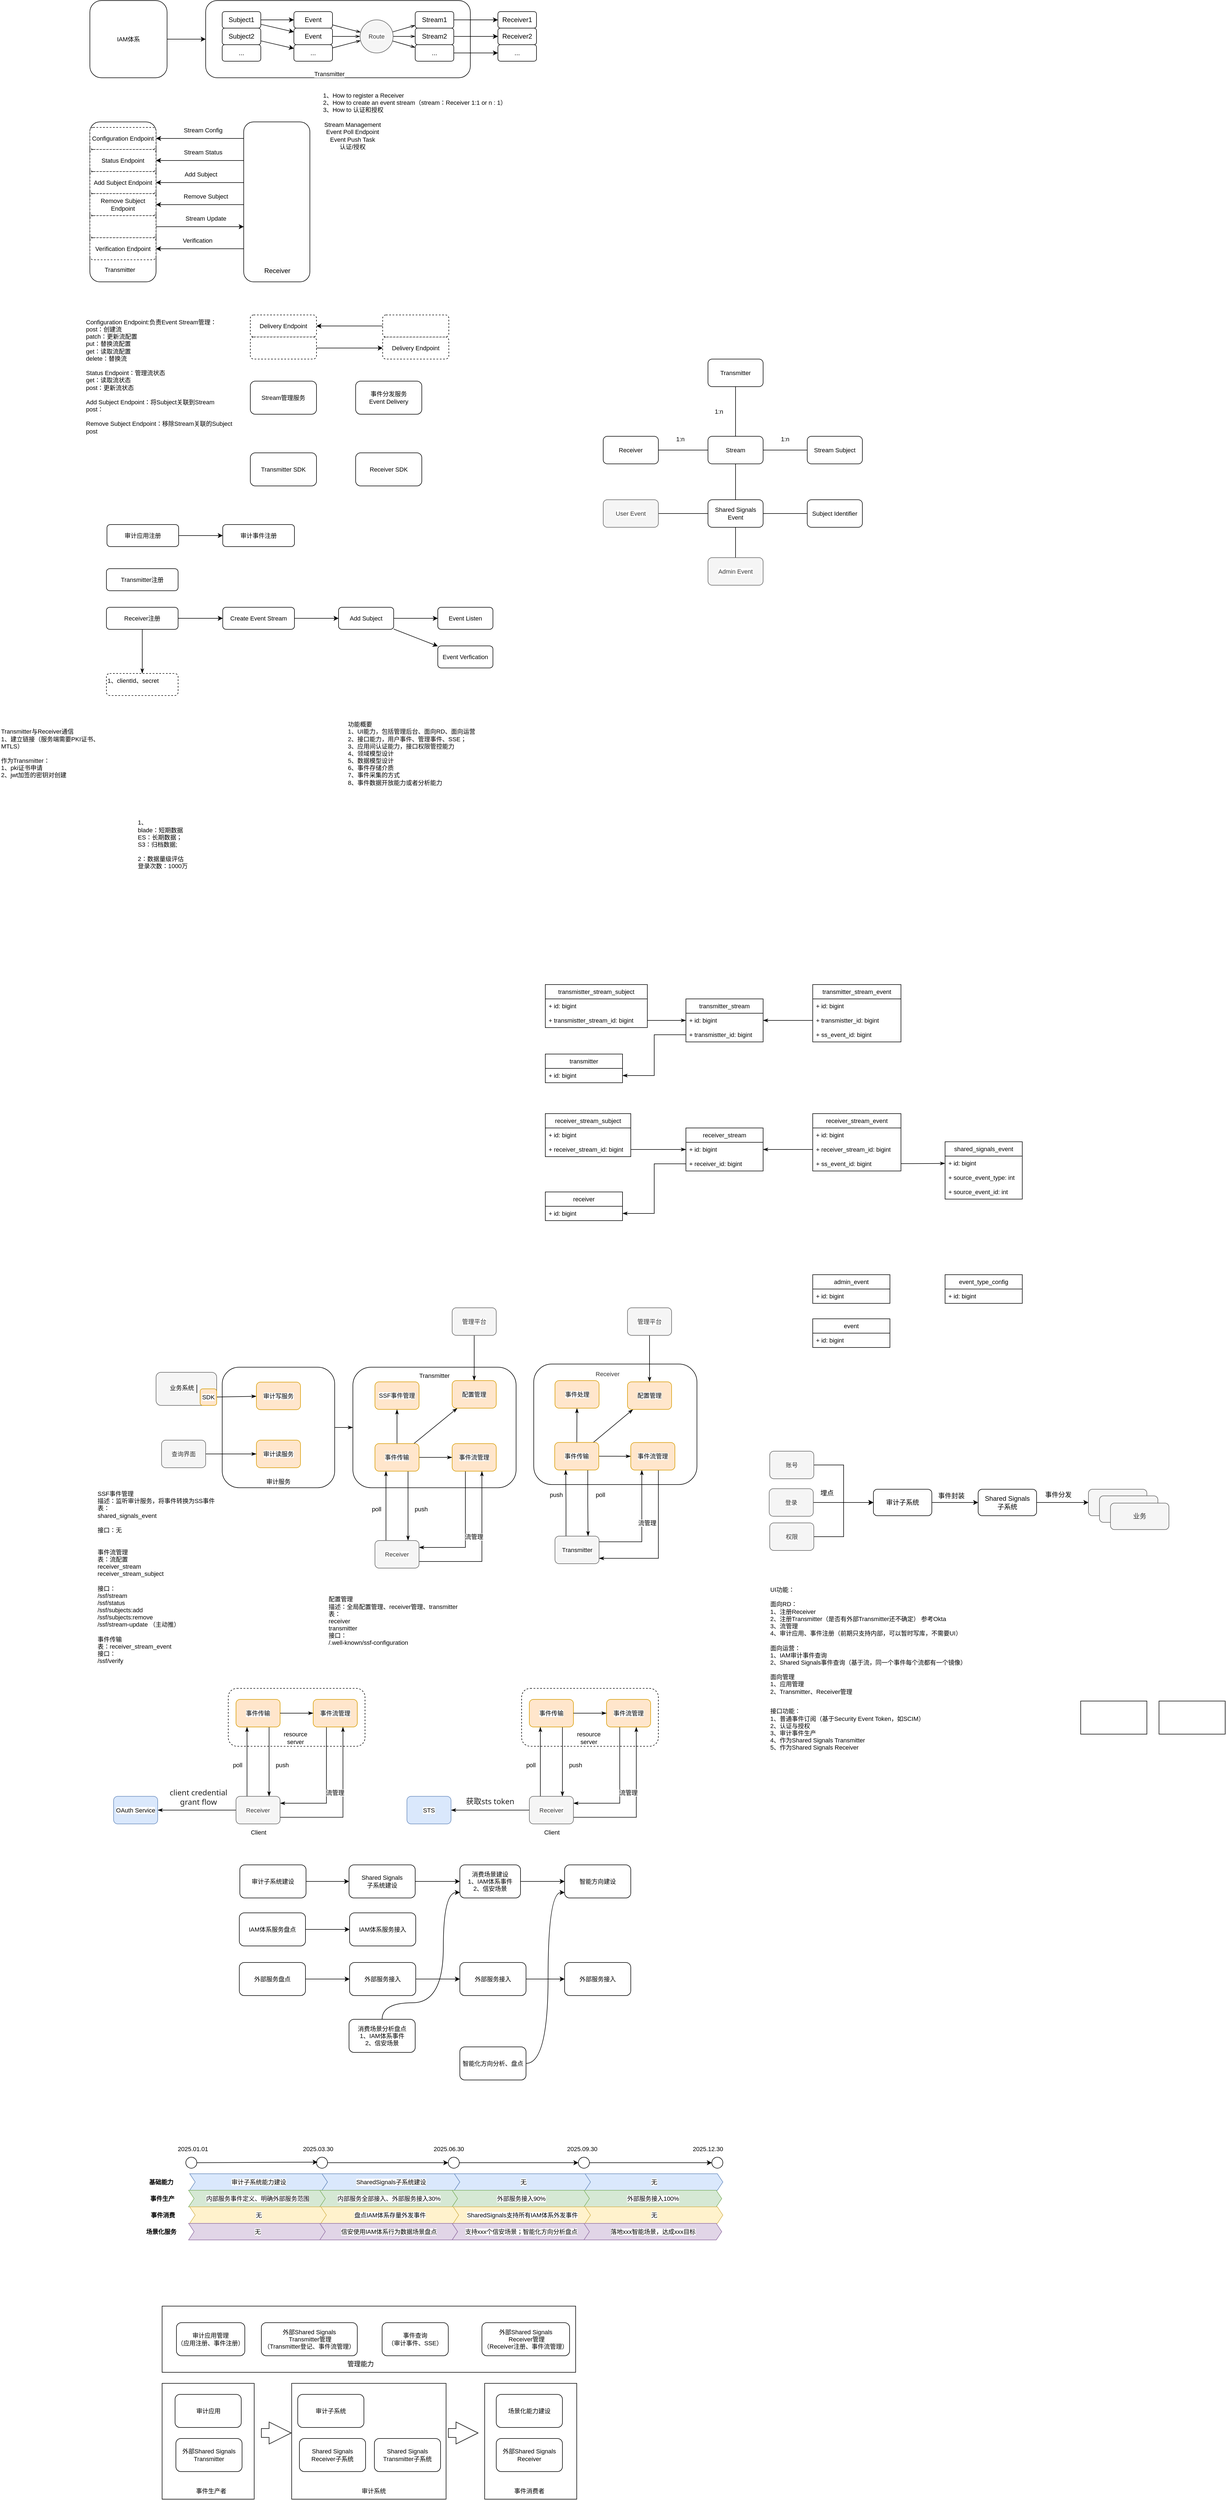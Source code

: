<mxfile version="25.0.3">
  <diagram name="Page-1" id="xkzrxMHmYgJay2G1RrDT">
    <mxGraphModel dx="2133" dy="869" grid="1" gridSize="10" guides="1" tooltips="1" connect="1" arrows="1" fold="1" page="1" pageScale="1" pageWidth="827" pageHeight="1169" math="0" shadow="0">
      <root>
        <mxCell id="0" />
        <mxCell id="1" parent="0" />
        <mxCell id="Zxg7qvaZooi2AmAh7rbM-40" value="消费场景建设&lt;br&gt;1、IAM体系事件&lt;br&gt;2、信安场景" style="rounded=1;whiteSpace=wrap;html=1;fontFamily=Helvetica;fontSize=11;fontColor=default;labelBackgroundColor=default;" vertex="1" parent="1">
          <mxGeometry x="680" y="3420" width="110" height="60" as="geometry" />
        </mxCell>
        <mxCell id="OIt1UMHO6sKuOlpWB3Og-286" value="" style="rounded=1;whiteSpace=wrap;html=1;fontFamily=Helvetica;fontSize=11;fontColor=default;labelBackgroundColor=default;dashed=1;" parent="1" vertex="1">
          <mxGeometry x="260" y="3100" width="248" height="105" as="geometry" />
        </mxCell>
        <mxCell id="OIt1UMHO6sKuOlpWB3Og-247" value="" style="rounded=1;whiteSpace=wrap;html=1;fontFamily=Helvetica;fontSize=11;fontColor=default;labelBackgroundColor=default;fillColor=none;" parent="1" vertex="1">
          <mxGeometry x="249" y="2517.75" width="204" height="218.5" as="geometry" />
        </mxCell>
        <mxCell id="OIt1UMHO6sKuOlpWB3Og-234" value="" style="rounded=1;whiteSpace=wrap;html=1;fontFamily=Helvetica;fontSize=11;fontColor=default;labelBackgroundColor=default;fillColor=none;" parent="1" vertex="1">
          <mxGeometry x="814" y="2512" width="296" height="218.5" as="geometry" />
        </mxCell>
        <mxCell id="cIg96sCf_VElqngGWfwU-84" value="" style="rounded=1;whiteSpace=wrap;html=1;fontFamily=Helvetica;fontSize=11;fontColor=default;labelBackgroundColor=default;" parent="1" vertex="1">
          <mxGeometry x="9" y="260" width="120" height="290" as="geometry" />
        </mxCell>
        <mxCell id="cIg96sCf_VElqngGWfwU-57" style="edgeStyle=none;shape=connector;rounded=0;orthogonalLoop=1;jettySize=auto;html=1;entryX=0;entryY=0.5;entryDx=0;entryDy=0;strokeColor=default;align=center;verticalAlign=middle;fontFamily=Helvetica;fontSize=11;fontColor=default;labelBackgroundColor=default;endArrow=classic;" parent="1" source="cIg96sCf_VElqngGWfwU-55" target="cIg96sCf_VElqngGWfwU-1" edge="1">
          <mxGeometry relative="1" as="geometry" />
        </mxCell>
        <mxCell id="cIg96sCf_VElqngGWfwU-55" value="IAM体系" style="rounded=1;whiteSpace=wrap;html=1;fontFamily=Helvetica;fontSize=11;fontColor=default;labelBackgroundColor=default;" parent="1" vertex="1">
          <mxGeometry x="9" y="40" width="140" height="140" as="geometry" />
        </mxCell>
        <mxCell id="cIg96sCf_VElqngGWfwU-1" value="" style="rounded=1;whiteSpace=wrap;html=1;" parent="1" vertex="1">
          <mxGeometry x="219" y="40" width="480" height="140" as="geometry" />
        </mxCell>
        <mxCell id="cIg96sCf_VElqngGWfwU-18" style="edgeStyle=orthogonalEdgeStyle;rounded=0;orthogonalLoop=1;jettySize=auto;html=1;" parent="1" source="cIg96sCf_VElqngGWfwU-3" target="cIg96sCf_VElqngGWfwU-15" edge="1">
          <mxGeometry relative="1" as="geometry" />
        </mxCell>
        <mxCell id="cIg96sCf_VElqngGWfwU-3" value="Stream1" style="rounded=1;whiteSpace=wrap;html=1;" parent="1" vertex="1">
          <mxGeometry x="599" y="60" width="70" height="30" as="geometry" />
        </mxCell>
        <mxCell id="cIg96sCf_VElqngGWfwU-19" style="edgeStyle=orthogonalEdgeStyle;rounded=0;orthogonalLoop=1;jettySize=auto;html=1;" parent="1" source="cIg96sCf_VElqngGWfwU-4" target="cIg96sCf_VElqngGWfwU-16" edge="1">
          <mxGeometry relative="1" as="geometry" />
        </mxCell>
        <mxCell id="cIg96sCf_VElqngGWfwU-4" value="Stream2" style="rounded=1;whiteSpace=wrap;html=1;" parent="1" vertex="1">
          <mxGeometry x="599" y="90" width="70" height="30" as="geometry" />
        </mxCell>
        <mxCell id="cIg96sCf_VElqngGWfwU-20" style="edgeStyle=orthogonalEdgeStyle;rounded=0;orthogonalLoop=1;jettySize=auto;html=1;" parent="1" source="cIg96sCf_VElqngGWfwU-5" target="cIg96sCf_VElqngGWfwU-17" edge="1">
          <mxGeometry relative="1" as="geometry" />
        </mxCell>
        <mxCell id="cIg96sCf_VElqngGWfwU-5" value="..." style="rounded=1;whiteSpace=wrap;html=1;" parent="1" vertex="1">
          <mxGeometry x="599" y="120" width="70" height="30" as="geometry" />
        </mxCell>
        <mxCell id="cIg96sCf_VElqngGWfwU-11" style="edgeStyle=orthogonalEdgeStyle;rounded=0;orthogonalLoop=1;jettySize=auto;html=1;" parent="1" source="cIg96sCf_VElqngGWfwU-6" target="cIg96sCf_VElqngGWfwU-10" edge="1">
          <mxGeometry relative="1" as="geometry" />
        </mxCell>
        <mxCell id="cIg96sCf_VElqngGWfwU-39" style="edgeStyle=none;shape=connector;rounded=0;orthogonalLoop=1;jettySize=auto;html=1;strokeColor=default;align=center;verticalAlign=middle;fontFamily=Helvetica;fontSize=11;fontColor=default;labelBackgroundColor=default;endArrow=classic;" parent="1" source="cIg96sCf_VElqngGWfwU-6" target="cIg96sCf_VElqngGWfwU-22" edge="1">
          <mxGeometry relative="1" as="geometry" />
        </mxCell>
        <mxCell id="cIg96sCf_VElqngGWfwU-6" value="Subject1" style="rounded=1;whiteSpace=wrap;html=1;" parent="1" vertex="1">
          <mxGeometry x="249" y="60" width="70" height="30" as="geometry" />
        </mxCell>
        <mxCell id="cIg96sCf_VElqngGWfwU-40" style="edgeStyle=none;shape=connector;rounded=0;orthogonalLoop=1;jettySize=auto;html=1;strokeColor=default;align=center;verticalAlign=middle;fontFamily=Helvetica;fontSize=11;fontColor=default;labelBackgroundColor=default;endArrow=classic;" parent="1" source="cIg96sCf_VElqngGWfwU-7" target="cIg96sCf_VElqngGWfwU-23" edge="1">
          <mxGeometry relative="1" as="geometry" />
        </mxCell>
        <mxCell id="cIg96sCf_VElqngGWfwU-7" value="Subject2" style="rounded=1;whiteSpace=wrap;html=1;" parent="1" vertex="1">
          <mxGeometry x="249" y="90" width="70" height="30" as="geometry" />
        </mxCell>
        <mxCell id="cIg96sCf_VElqngGWfwU-8" value="..." style="rounded=1;whiteSpace=wrap;html=1;" parent="1" vertex="1">
          <mxGeometry x="249" y="120" width="70" height="30" as="geometry" />
        </mxCell>
        <mxCell id="cIg96sCf_VElqngGWfwU-49" style="edgeStyle=none;shape=connector;rounded=0;orthogonalLoop=1;jettySize=auto;html=1;strokeColor=default;align=center;verticalAlign=middle;fontFamily=Helvetica;fontSize=11;fontColor=default;labelBackgroundColor=default;endArrow=openThin;endFill=0;" parent="1" source="cIg96sCf_VElqngGWfwU-10" target="cIg96sCf_VElqngGWfwU-41" edge="1">
          <mxGeometry relative="1" as="geometry" />
        </mxCell>
        <mxCell id="cIg96sCf_VElqngGWfwU-10" value="Event" style="rounded=1;whiteSpace=wrap;html=1;" parent="1" vertex="1">
          <mxGeometry x="379" y="60" width="70" height="30" as="geometry" />
        </mxCell>
        <mxCell id="cIg96sCf_VElqngGWfwU-15" value="Receiver1" style="rounded=1;whiteSpace=wrap;html=1;" parent="1" vertex="1">
          <mxGeometry x="749" y="60" width="70" height="30" as="geometry" />
        </mxCell>
        <mxCell id="cIg96sCf_VElqngGWfwU-16" value="Receiver2" style="rounded=1;whiteSpace=wrap;html=1;" parent="1" vertex="1">
          <mxGeometry x="749" y="90" width="70" height="30" as="geometry" />
        </mxCell>
        <mxCell id="cIg96sCf_VElqngGWfwU-17" value="..." style="rounded=1;whiteSpace=wrap;html=1;" parent="1" vertex="1">
          <mxGeometry x="749" y="120" width="70" height="30" as="geometry" />
        </mxCell>
        <mxCell id="cIg96sCf_VElqngGWfwU-50" style="edgeStyle=none;shape=connector;rounded=0;orthogonalLoop=1;jettySize=auto;html=1;strokeColor=default;align=center;verticalAlign=middle;fontFamily=Helvetica;fontSize=11;fontColor=default;labelBackgroundColor=default;endArrow=openThin;endFill=0;" parent="1" source="cIg96sCf_VElqngGWfwU-22" target="cIg96sCf_VElqngGWfwU-41" edge="1">
          <mxGeometry relative="1" as="geometry" />
        </mxCell>
        <mxCell id="cIg96sCf_VElqngGWfwU-22" value="Event" style="rounded=1;whiteSpace=wrap;html=1;" parent="1" vertex="1">
          <mxGeometry x="379" y="90" width="70" height="30" as="geometry" />
        </mxCell>
        <mxCell id="cIg96sCf_VElqngGWfwU-51" style="edgeStyle=none;shape=connector;rounded=0;orthogonalLoop=1;jettySize=auto;html=1;strokeColor=default;align=center;verticalAlign=middle;fontFamily=Helvetica;fontSize=11;fontColor=default;labelBackgroundColor=default;endArrow=openThin;endFill=0;" parent="1" source="cIg96sCf_VElqngGWfwU-23" target="cIg96sCf_VElqngGWfwU-41" edge="1">
          <mxGeometry relative="1" as="geometry" />
        </mxCell>
        <mxCell id="cIg96sCf_VElqngGWfwU-23" value="..." style="rounded=1;whiteSpace=wrap;html=1;" parent="1" vertex="1">
          <mxGeometry x="379" y="120" width="70" height="30" as="geometry" />
        </mxCell>
        <mxCell id="cIg96sCf_VElqngGWfwU-46" style="edgeStyle=none;shape=connector;rounded=0;orthogonalLoop=1;jettySize=auto;html=1;strokeColor=default;align=center;verticalAlign=middle;fontFamily=Helvetica;fontSize=11;fontColor=default;labelBackgroundColor=default;endArrow=openThin;endFill=0;" parent="1" source="cIg96sCf_VElqngGWfwU-41" target="cIg96sCf_VElqngGWfwU-3" edge="1">
          <mxGeometry relative="1" as="geometry" />
        </mxCell>
        <mxCell id="cIg96sCf_VElqngGWfwU-47" style="edgeStyle=none;shape=connector;rounded=0;orthogonalLoop=1;jettySize=auto;html=1;strokeColor=default;align=center;verticalAlign=middle;fontFamily=Helvetica;fontSize=11;fontColor=default;labelBackgroundColor=default;endArrow=openThin;endFill=0;" parent="1" source="cIg96sCf_VElqngGWfwU-41" target="cIg96sCf_VElqngGWfwU-4" edge="1">
          <mxGeometry relative="1" as="geometry" />
        </mxCell>
        <mxCell id="cIg96sCf_VElqngGWfwU-48" style="edgeStyle=none;shape=connector;rounded=0;orthogonalLoop=1;jettySize=auto;html=1;strokeColor=default;align=center;verticalAlign=middle;fontFamily=Helvetica;fontSize=11;fontColor=default;labelBackgroundColor=default;endArrow=openThin;endFill=0;" parent="1" source="cIg96sCf_VElqngGWfwU-41" target="cIg96sCf_VElqngGWfwU-5" edge="1">
          <mxGeometry relative="1" as="geometry" />
        </mxCell>
        <mxCell id="cIg96sCf_VElqngGWfwU-41" value="Route" style="ellipse;whiteSpace=wrap;html=1;aspect=fixed;fontFamily=Helvetica;fontSize=11;fontColor=#333333;labelBackgroundColor=default;fillColor=#f5f5f5;strokeColor=#666666;" parent="1" vertex="1">
          <mxGeometry x="499" y="75" width="60" height="60" as="geometry" />
        </mxCell>
        <mxCell id="cIg96sCf_VElqngGWfwU-53" value="Transmitter" style="text;whiteSpace=wrap;fontFamily=Helvetica;fontSize=11;fontColor=default;labelBackgroundColor=default;" parent="1" vertex="1">
          <mxGeometry x="414" y="160" width="70" height="20" as="geometry" />
        </mxCell>
        <mxCell id="cIg96sCf_VElqngGWfwU-65" value="Configuration Endpoint" style="rounded=1;whiteSpace=wrap;html=1;fontFamily=Helvetica;fontSize=11;fontColor=default;labelBackgroundColor=default;strokeColor=default;dashed=1;glass=0;shadow=0;" parent="1" vertex="1">
          <mxGeometry x="9" y="270" width="120" height="40" as="geometry" />
        </mxCell>
        <mxCell id="cIg96sCf_VElqngGWfwU-67" value="Status Endpoint" style="rounded=1;whiteSpace=wrap;html=1;fontFamily=Helvetica;fontSize=11;fontColor=default;labelBackgroundColor=default;strokeColor=default;dashed=1;" parent="1" vertex="1">
          <mxGeometry x="9" y="310" width="120" height="40" as="geometry" />
        </mxCell>
        <mxCell id="cIg96sCf_VElqngGWfwU-68" value="Add Subject Endpoint" style="rounded=1;whiteSpace=wrap;html=1;fontFamily=Helvetica;fontSize=11;fontColor=default;labelBackgroundColor=default;strokeColor=default;dashed=1;" parent="1" vertex="1">
          <mxGeometry x="9" y="350" width="120" height="40" as="geometry" />
        </mxCell>
        <mxCell id="cIg96sCf_VElqngGWfwU-69" value="Remove Subject Endpoint" style="rounded=1;whiteSpace=wrap;html=1;fontFamily=Helvetica;fontSize=11;fontColor=default;labelBackgroundColor=default;strokeColor=default;dashed=1;" parent="1" vertex="1">
          <mxGeometry x="9" y="390" width="120" height="40" as="geometry" />
        </mxCell>
        <mxCell id="cIg96sCf_VElqngGWfwU-82" style="edgeStyle=none;shape=connector;rounded=0;orthogonalLoop=1;jettySize=auto;html=1;strokeColor=default;align=center;verticalAlign=middle;fontFamily=Helvetica;fontSize=11;fontColor=default;labelBackgroundColor=default;endArrow=classic;" parent="1" source="cIg96sCf_VElqngGWfwU-70" target="cIg96sCf_VElqngGWfwU-76" edge="1">
          <mxGeometry relative="1" as="geometry" />
        </mxCell>
        <mxCell id="cIg96sCf_VElqngGWfwU-70" value="" style="rounded=1;whiteSpace=wrap;html=1;fontFamily=Helvetica;fontSize=11;fontColor=default;labelBackgroundColor=default;strokeColor=default;dashed=1;" parent="1" vertex="1">
          <mxGeometry x="9" y="430" width="120" height="40" as="geometry" />
        </mxCell>
        <mxCell id="cIg96sCf_VElqngGWfwU-71" value="Verification Endpoint" style="rounded=1;whiteSpace=wrap;html=1;fontFamily=Helvetica;fontSize=11;fontColor=default;labelBackgroundColor=default;strokeColor=default;dashed=1;" parent="1" vertex="1">
          <mxGeometry x="9" y="470" width="120" height="40" as="geometry" />
        </mxCell>
        <mxCell id="cIg96sCf_VElqngGWfwU-78" style="edgeStyle=none;shape=connector;rounded=0;orthogonalLoop=1;jettySize=auto;html=1;strokeColor=default;align=center;verticalAlign=middle;fontFamily=Helvetica;fontSize=11;fontColor=default;labelBackgroundColor=default;endArrow=classic;" parent="1" source="cIg96sCf_VElqngGWfwU-72" target="cIg96sCf_VElqngGWfwU-65" edge="1">
          <mxGeometry relative="1" as="geometry" />
        </mxCell>
        <mxCell id="cIg96sCf_VElqngGWfwU-72" value="" style="rounded=1;whiteSpace=wrap;html=1;fontFamily=Helvetica;fontSize=11;fontColor=default;labelBackgroundColor=default;strokeColor=none;" parent="1" vertex="1">
          <mxGeometry x="288" y="270" width="120" height="40" as="geometry" />
        </mxCell>
        <mxCell id="cIg96sCf_VElqngGWfwU-79" style="edgeStyle=none;shape=connector;rounded=0;orthogonalLoop=1;jettySize=auto;html=1;strokeColor=default;align=center;verticalAlign=middle;fontFamily=Helvetica;fontSize=11;fontColor=default;labelBackgroundColor=default;endArrow=classic;" parent="1" source="cIg96sCf_VElqngGWfwU-73" target="cIg96sCf_VElqngGWfwU-67" edge="1">
          <mxGeometry relative="1" as="geometry" />
        </mxCell>
        <mxCell id="cIg96sCf_VElqngGWfwU-73" value="" style="rounded=1;whiteSpace=wrap;html=1;fontFamily=Helvetica;fontSize=11;fontColor=default;labelBackgroundColor=default;strokeColor=none;" parent="1" vertex="1">
          <mxGeometry x="288" y="310" width="120" height="40" as="geometry" />
        </mxCell>
        <mxCell id="cIg96sCf_VElqngGWfwU-80" style="edgeStyle=none;shape=connector;rounded=0;orthogonalLoop=1;jettySize=auto;html=1;strokeColor=default;align=center;verticalAlign=middle;fontFamily=Helvetica;fontSize=11;fontColor=default;labelBackgroundColor=default;endArrow=classic;" parent="1" source="cIg96sCf_VElqngGWfwU-74" target="cIg96sCf_VElqngGWfwU-68" edge="1">
          <mxGeometry relative="1" as="geometry" />
        </mxCell>
        <mxCell id="cIg96sCf_VElqngGWfwU-74" value="" style="rounded=1;whiteSpace=wrap;html=1;fontFamily=Helvetica;fontSize=11;fontColor=default;labelBackgroundColor=default;strokeColor=none;" parent="1" vertex="1">
          <mxGeometry x="288" y="350" width="120" height="40" as="geometry" />
        </mxCell>
        <mxCell id="cIg96sCf_VElqngGWfwU-81" style="edgeStyle=none;shape=connector;rounded=0;orthogonalLoop=1;jettySize=auto;html=1;strokeColor=default;align=center;verticalAlign=middle;fontFamily=Helvetica;fontSize=11;fontColor=default;labelBackgroundColor=default;endArrow=classic;" parent="1" source="cIg96sCf_VElqngGWfwU-75" target="cIg96sCf_VElqngGWfwU-69" edge="1">
          <mxGeometry relative="1" as="geometry" />
        </mxCell>
        <mxCell id="cIg96sCf_VElqngGWfwU-75" value="" style="rounded=1;whiteSpace=wrap;html=1;fontFamily=Helvetica;fontSize=11;fontColor=default;labelBackgroundColor=default;strokeColor=none;" parent="1" vertex="1">
          <mxGeometry x="288" y="390" width="120" height="40" as="geometry" />
        </mxCell>
        <mxCell id="cIg96sCf_VElqngGWfwU-76" value="" style="rounded=1;whiteSpace=wrap;html=1;fontFamily=Helvetica;fontSize=11;fontColor=default;labelBackgroundColor=default;strokeColor=none;" parent="1" vertex="1">
          <mxGeometry x="288" y="430" width="120" height="40" as="geometry" />
        </mxCell>
        <mxCell id="cIg96sCf_VElqngGWfwU-83" style="edgeStyle=none;shape=connector;rounded=0;orthogonalLoop=1;jettySize=auto;html=1;strokeColor=default;align=center;verticalAlign=middle;fontFamily=Helvetica;fontSize=11;fontColor=default;labelBackgroundColor=default;endArrow=classic;" parent="1" source="cIg96sCf_VElqngGWfwU-77" target="cIg96sCf_VElqngGWfwU-71" edge="1">
          <mxGeometry relative="1" as="geometry" />
        </mxCell>
        <mxCell id="cIg96sCf_VElqngGWfwU-77" value="" style="rounded=1;whiteSpace=wrap;html=1;fontFamily=Helvetica;fontSize=11;fontColor=default;labelBackgroundColor=default;strokeColor=none;" parent="1" vertex="1">
          <mxGeometry x="288" y="470" width="120" height="40" as="geometry" />
        </mxCell>
        <mxCell id="cIg96sCf_VElqngGWfwU-87" value="Stream Config" style="text;html=1;align=center;verticalAlign=middle;resizable=0;points=[];autosize=1;strokeColor=none;fillColor=none;fontFamily=Helvetica;fontSize=11;fontColor=default;labelBackgroundColor=default;" parent="1" vertex="1">
          <mxGeometry x="169" y="260" width="90" height="30" as="geometry" />
        </mxCell>
        <mxCell id="cIg96sCf_VElqngGWfwU-91" value="&lt;span style=&quot;font-size: 12px; background-color: rgb(251, 251, 251);&quot;&gt;Receiver&lt;/span&gt;" style="text;html=1;align=center;verticalAlign=middle;whiteSpace=wrap;rounded=0;fontFamily=Helvetica;fontSize=11;fontColor=default;labelBackgroundColor=default;" parent="1" vertex="1">
          <mxGeometry x="319" y="506" width="60" height="30" as="geometry" />
        </mxCell>
        <mxCell id="cIg96sCf_VElqngGWfwU-98" value="Stream Status" style="text;html=1;align=center;verticalAlign=middle;resizable=0;points=[];autosize=1;strokeColor=none;fillColor=none;fontFamily=Helvetica;fontSize=11;fontColor=default;labelBackgroundColor=default;" parent="1" vertex="1">
          <mxGeometry x="169" y="300" width="90" height="30" as="geometry" />
        </mxCell>
        <mxCell id="cIg96sCf_VElqngGWfwU-99" value="Add Subject" style="text;html=1;align=center;verticalAlign=middle;resizable=0;points=[];autosize=1;strokeColor=none;fillColor=none;fontFamily=Helvetica;fontSize=11;fontColor=default;labelBackgroundColor=default;" parent="1" vertex="1">
          <mxGeometry x="170" y="340" width="80" height="30" as="geometry" />
        </mxCell>
        <mxCell id="cIg96sCf_VElqngGWfwU-100" value="Remove Subject" style="text;html=1;align=center;verticalAlign=middle;resizable=0;points=[];autosize=1;strokeColor=none;fillColor=none;fontFamily=Helvetica;fontSize=11;fontColor=default;labelBackgroundColor=default;" parent="1" vertex="1">
          <mxGeometry x="169" y="380" width="100" height="30" as="geometry" />
        </mxCell>
        <mxCell id="cIg96sCf_VElqngGWfwU-101" value="Stream Update" style="text;html=1;align=center;verticalAlign=middle;resizable=0;points=[];autosize=1;strokeColor=none;fillColor=none;fontFamily=Helvetica;fontSize=11;fontColor=default;labelBackgroundColor=default;" parent="1" vertex="1">
          <mxGeometry x="169" y="420" width="100" height="30" as="geometry" />
        </mxCell>
        <mxCell id="cIg96sCf_VElqngGWfwU-102" value="Verification" style="text;html=1;align=center;verticalAlign=middle;resizable=0;points=[];autosize=1;strokeColor=none;fillColor=none;fontFamily=Helvetica;fontSize=11;fontColor=default;labelBackgroundColor=default;" parent="1" vertex="1">
          <mxGeometry x="164" y="460" width="80" height="30" as="geometry" />
        </mxCell>
        <mxCell id="cIg96sCf_VElqngGWfwU-85" value="" style="rounded=1;whiteSpace=wrap;html=1;fontFamily=Helvetica;fontSize=11;fontColor=default;labelBackgroundColor=default;" parent="1" vertex="1">
          <mxGeometry x="288" y="260" width="120" height="290" as="geometry" />
        </mxCell>
        <mxCell id="cIg96sCf_VElqngGWfwU-88" value="&lt;span style=&quot;color: rgb(0, 0, 0); font-family: Helvetica; font-size: 11px; font-style: normal; font-variant-ligatures: normal; font-variant-caps: normal; font-weight: 400; letter-spacing: normal; orphans: 2; text-align: left; text-indent: 0px; text-transform: none; widows: 2; word-spacing: 0px; -webkit-text-stroke-width: 0px; white-space: normal; background-color: rgb(255, 255, 255); text-decoration-thickness: initial; text-decoration-style: initial; text-decoration-color: initial; display: inline !important; float: none;&quot;&gt;Transmitter&lt;/span&gt;" style="text;whiteSpace=wrap;html=1;fontFamily=Helvetica;fontSize=11;fontColor=default;labelBackgroundColor=default;" parent="1" vertex="1">
          <mxGeometry x="34" y="515" width="90" height="40" as="geometry" />
        </mxCell>
        <mxCell id="cIg96sCf_VElqngGWfwU-103" value="Stream Management&lt;br&gt;Event Poll Endpoint&lt;br&gt;Event Push Task&lt;br&gt;认证/授权" style="text;html=1;align=center;verticalAlign=middle;resizable=0;points=[];autosize=1;strokeColor=none;fillColor=none;fontFamily=Helvetica;fontSize=11;fontColor=default;labelBackgroundColor=default;" parent="1" vertex="1">
          <mxGeometry x="420" y="250" width="130" height="70" as="geometry" />
        </mxCell>
        <mxCell id="cIg96sCf_VElqngGWfwU-104" value="&lt;span style=&quot;font-size: 12px; background-color: rgb(251, 251, 251);&quot;&gt;Receiver&lt;/span&gt;" style="text;html=1;align=center;verticalAlign=middle;whiteSpace=wrap;rounded=0;fontFamily=Helvetica;fontSize=11;fontColor=default;labelBackgroundColor=default;" parent="1" vertex="1">
          <mxGeometry x="319" y="515" width="60" height="30" as="geometry" />
        </mxCell>
        <mxCell id="cIg96sCf_VElqngGWfwU-105" value="Delivery Endpoint" style="rounded=1;whiteSpace=wrap;html=1;fontFamily=Helvetica;fontSize=11;fontColor=default;labelBackgroundColor=default;strokeColor=default;dashed=1;" parent="1" vertex="1">
          <mxGeometry x="300" y="610" width="120" height="40" as="geometry" />
        </mxCell>
        <mxCell id="cIg96sCf_VElqngGWfwU-106" value="1、How to register a Receiver&lt;br&gt;2、How to create an event stream（stream：Receiver 1:1 or n : 1）&lt;br&gt;3、How to 认证和授权" style="text;html=1;align=left;verticalAlign=middle;whiteSpace=wrap;rounded=0;fontFamily=Helvetica;fontSize=11;fontColor=default;labelBackgroundColor=default;" parent="1" vertex="1">
          <mxGeometry x="430" y="210" width="420" height="30" as="geometry" />
        </mxCell>
        <mxCell id="cIg96sCf_VElqngGWfwU-108" value="Configuration Endpoint:负责Event Stream管理：&lt;br&gt;post：创建流&lt;br&gt;patch：更新流配置&lt;br&gt;put：替换流配置&lt;br&gt;get：读取流配置&lt;br&gt;delete：替换流&lt;br&gt;&lt;br&gt;&lt;span style=&quot;text-align: center;&quot;&gt;Status Endpoint：管理流状态&lt;br&gt;get：读取流状态&lt;br&gt;post：更新流状态&lt;br&gt;&lt;br&gt;Add Subject Endpoint：将Subject关联到Stream&lt;br&gt;post：&lt;br&gt;&lt;br&gt;Remove Subject Endpoint：移除Stream关联的Subject&lt;br&gt;post&lt;br&gt;&lt;br&gt;&lt;br&gt;&lt;/span&gt;" style="text;html=1;align=left;verticalAlign=middle;whiteSpace=wrap;rounded=0;fontFamily=Helvetica;fontSize=11;fontColor=default;labelBackgroundColor=default;" parent="1" vertex="1">
          <mxGeometry y="600" width="281" height="270" as="geometry" />
        </mxCell>
        <mxCell id="cIg96sCf_VElqngGWfwU-109" value="Delivery Endpoint" style="rounded=1;whiteSpace=wrap;html=1;fontFamily=Helvetica;fontSize=11;fontColor=default;labelBackgroundColor=default;strokeColor=default;dashed=1;" parent="1" vertex="1">
          <mxGeometry x="540" y="650" width="120" height="40" as="geometry" />
        </mxCell>
        <mxCell id="cIg96sCf_VElqngGWfwU-113" style="edgeStyle=none;shape=connector;rounded=0;orthogonalLoop=1;jettySize=auto;html=1;strokeColor=default;align=center;verticalAlign=middle;fontFamily=Helvetica;fontSize=11;fontColor=default;labelBackgroundColor=default;endArrow=classic;" parent="1" source="cIg96sCf_VElqngGWfwU-111" target="cIg96sCf_VElqngGWfwU-109" edge="1">
          <mxGeometry relative="1" as="geometry" />
        </mxCell>
        <mxCell id="cIg96sCf_VElqngGWfwU-111" value="" style="rounded=1;whiteSpace=wrap;html=1;fontFamily=Helvetica;fontSize=11;fontColor=default;labelBackgroundColor=default;strokeColor=default;dashed=1;" parent="1" vertex="1">
          <mxGeometry x="300" y="650" width="120" height="40" as="geometry" />
        </mxCell>
        <mxCell id="cIg96sCf_VElqngGWfwU-114" style="edgeStyle=none;shape=connector;rounded=0;orthogonalLoop=1;jettySize=auto;html=1;strokeColor=default;align=center;verticalAlign=middle;fontFamily=Helvetica;fontSize=11;fontColor=default;labelBackgroundColor=default;endArrow=classic;" parent="1" source="cIg96sCf_VElqngGWfwU-112" target="cIg96sCf_VElqngGWfwU-105" edge="1">
          <mxGeometry relative="1" as="geometry" />
        </mxCell>
        <mxCell id="cIg96sCf_VElqngGWfwU-112" value="" style="rounded=1;whiteSpace=wrap;html=1;fontFamily=Helvetica;fontSize=11;fontColor=default;labelBackgroundColor=default;strokeColor=default;dashed=1;" parent="1" vertex="1">
          <mxGeometry x="540" y="610" width="120" height="40" as="geometry" />
        </mxCell>
        <mxCell id="cIg96sCf_VElqngGWfwU-115" value="Stream管理服务" style="rounded=1;whiteSpace=wrap;html=1;fontFamily=Helvetica;fontSize=11;fontColor=default;labelBackgroundColor=default;" parent="1" vertex="1">
          <mxGeometry x="300" y="730" width="120" height="60" as="geometry" />
        </mxCell>
        <mxCell id="cIg96sCf_VElqngGWfwU-116" value="事件分发服务&lt;br&gt;Event Delivery" style="rounded=1;whiteSpace=wrap;html=1;fontFamily=Helvetica;fontSize=11;fontColor=default;labelBackgroundColor=default;" parent="1" vertex="1">
          <mxGeometry x="491" y="730" width="120" height="60" as="geometry" />
        </mxCell>
        <mxCell id="cIg96sCf_VElqngGWfwU-117" value="Transmitter SDK" style="rounded=1;whiteSpace=wrap;html=1;fontFamily=Helvetica;fontSize=11;fontColor=default;labelBackgroundColor=default;" parent="1" vertex="1">
          <mxGeometry x="300" y="860" width="120" height="60" as="geometry" />
        </mxCell>
        <mxCell id="cIg96sCf_VElqngGWfwU-118" value="Receiver SDK" style="rounded=1;whiteSpace=wrap;html=1;fontFamily=Helvetica;fontSize=11;fontColor=default;labelBackgroundColor=default;" parent="1" vertex="1">
          <mxGeometry x="491" y="860" width="120" height="60" as="geometry" />
        </mxCell>
        <mxCell id="cIg96sCf_VElqngGWfwU-121" value="" style="edgeStyle=none;shape=connector;rounded=0;orthogonalLoop=1;jettySize=auto;html=1;strokeColor=default;align=center;verticalAlign=middle;fontFamily=Helvetica;fontSize=11;fontColor=default;labelBackgroundColor=default;endArrow=classic;" parent="1" source="cIg96sCf_VElqngGWfwU-119" target="cIg96sCf_VElqngGWfwU-120" edge="1">
          <mxGeometry relative="1" as="geometry" />
        </mxCell>
        <mxCell id="cIg96sCf_VElqngGWfwU-119" value="Create Event Stream" style="rounded=1;whiteSpace=wrap;html=1;fontFamily=Helvetica;fontSize=11;fontColor=default;labelBackgroundColor=default;" parent="1" vertex="1">
          <mxGeometry x="250" y="1140" width="130" height="40" as="geometry" />
        </mxCell>
        <mxCell id="cIg96sCf_VElqngGWfwU-123" value="" style="edgeStyle=none;shape=connector;rounded=0;orthogonalLoop=1;jettySize=auto;html=1;strokeColor=default;align=center;verticalAlign=middle;fontFamily=Helvetica;fontSize=11;fontColor=default;labelBackgroundColor=default;endArrow=classic;" parent="1" source="cIg96sCf_VElqngGWfwU-120" target="cIg96sCf_VElqngGWfwU-122" edge="1">
          <mxGeometry relative="1" as="geometry" />
        </mxCell>
        <mxCell id="cIg96sCf_VElqngGWfwU-125" style="edgeStyle=none;shape=connector;rounded=0;orthogonalLoop=1;jettySize=auto;html=1;strokeColor=default;align=center;verticalAlign=middle;fontFamily=Helvetica;fontSize=11;fontColor=default;labelBackgroundColor=default;endArrow=classic;" parent="1" source="cIg96sCf_VElqngGWfwU-120" target="cIg96sCf_VElqngGWfwU-124" edge="1">
          <mxGeometry relative="1" as="geometry" />
        </mxCell>
        <mxCell id="cIg96sCf_VElqngGWfwU-120" value="Add Subject" style="rounded=1;whiteSpace=wrap;html=1;fontFamily=Helvetica;fontSize=11;fontColor=default;labelBackgroundColor=default;" parent="1" vertex="1">
          <mxGeometry x="460" y="1140" width="100" height="40" as="geometry" />
        </mxCell>
        <mxCell id="cIg96sCf_VElqngGWfwU-122" value="Event Listen" style="rounded=1;whiteSpace=wrap;html=1;fontFamily=Helvetica;fontSize=11;fontColor=default;labelBackgroundColor=default;" parent="1" vertex="1">
          <mxGeometry x="640" y="1140" width="100" height="40" as="geometry" />
        </mxCell>
        <mxCell id="cIg96sCf_VElqngGWfwU-124" value="Event Verfication" style="rounded=1;whiteSpace=wrap;html=1;fontFamily=Helvetica;fontSize=11;fontColor=default;labelBackgroundColor=default;" parent="1" vertex="1">
          <mxGeometry x="640" y="1210" width="100" height="40" as="geometry" />
        </mxCell>
        <mxCell id="cIg96sCf_VElqngGWfwU-130" value="" style="edgeStyle=none;shape=connector;rounded=0;orthogonalLoop=1;jettySize=auto;html=1;strokeColor=default;align=center;verticalAlign=middle;fontFamily=Helvetica;fontSize=11;fontColor=default;labelBackgroundColor=default;endArrow=classic;" parent="1" source="cIg96sCf_VElqngGWfwU-128" target="cIg96sCf_VElqngGWfwU-129" edge="1">
          <mxGeometry relative="1" as="geometry" />
        </mxCell>
        <mxCell id="cIg96sCf_VElqngGWfwU-128" value="审计应用注册" style="rounded=1;whiteSpace=wrap;html=1;fontFamily=Helvetica;fontSize=11;fontColor=default;labelBackgroundColor=default;" parent="1" vertex="1">
          <mxGeometry x="40" y="990" width="130" height="40" as="geometry" />
        </mxCell>
        <mxCell id="cIg96sCf_VElqngGWfwU-129" value="审计事件注册" style="rounded=1;whiteSpace=wrap;html=1;fontFamily=Helvetica;fontSize=11;fontColor=default;labelBackgroundColor=default;" parent="1" vertex="1">
          <mxGeometry x="250" y="990" width="130" height="40" as="geometry" />
        </mxCell>
        <mxCell id="cIg96sCf_VElqngGWfwU-131" value="Transmitter注册" style="rounded=1;whiteSpace=wrap;html=1;fontFamily=Helvetica;fontSize=11;fontColor=default;labelBackgroundColor=default;" parent="1" vertex="1">
          <mxGeometry x="39" y="1070" width="130" height="40" as="geometry" />
        </mxCell>
        <mxCell id="cIg96sCf_VElqngGWfwU-133" style="edgeStyle=none;shape=connector;rounded=0;orthogonalLoop=1;jettySize=auto;html=1;strokeColor=default;align=center;verticalAlign=middle;fontFamily=Helvetica;fontSize=11;fontColor=default;labelBackgroundColor=default;endArrow=classic;" parent="1" source="cIg96sCf_VElqngGWfwU-132" target="cIg96sCf_VElqngGWfwU-119" edge="1">
          <mxGeometry relative="1" as="geometry" />
        </mxCell>
        <mxCell id="OIt1UMHO6sKuOlpWB3Og-263" value="" style="edgeStyle=orthogonalEdgeStyle;shape=connector;rounded=0;orthogonalLoop=1;jettySize=auto;html=1;strokeColor=default;align=center;verticalAlign=middle;fontFamily=Helvetica;fontSize=11;fontColor=default;labelBackgroundColor=default;endArrow=classicThin;endFill=1;" parent="1" source="cIg96sCf_VElqngGWfwU-132" target="OIt1UMHO6sKuOlpWB3Og-262" edge="1">
          <mxGeometry relative="1" as="geometry" />
        </mxCell>
        <mxCell id="cIg96sCf_VElqngGWfwU-132" value="Receiver注册" style="rounded=1;whiteSpace=wrap;html=1;fontFamily=Helvetica;fontSize=11;fontColor=default;labelBackgroundColor=default;" parent="1" vertex="1">
          <mxGeometry x="39" y="1140" width="130" height="40" as="geometry" />
        </mxCell>
        <mxCell id="OIt1UMHO6sKuOlpWB3Og-1" style="rounded=0;orthogonalLoop=1;jettySize=auto;html=1;endArrow=none;endFill=0;" parent="1" source="cIg96sCf_VElqngGWfwU-135" target="cIg96sCf_VElqngGWfwU-137" edge="1">
          <mxGeometry relative="1" as="geometry" />
        </mxCell>
        <mxCell id="cIg96sCf_VElqngGWfwU-135" value="User Event" style="rounded=1;whiteSpace=wrap;html=1;fontFamily=Helvetica;fontSize=11;fontColor=#333333;labelBackgroundColor=default;fillColor=#f5f5f5;strokeColor=#666666;" parent="1" vertex="1">
          <mxGeometry x="940" y="945" width="100" height="50" as="geometry" />
        </mxCell>
        <mxCell id="OIt1UMHO6sKuOlpWB3Og-2" style="rounded=0;orthogonalLoop=1;jettySize=auto;html=1;endArrow=none;endFill=0;" parent="1" source="cIg96sCf_VElqngGWfwU-136" target="cIg96sCf_VElqngGWfwU-137" edge="1">
          <mxGeometry relative="1" as="geometry" />
        </mxCell>
        <mxCell id="cIg96sCf_VElqngGWfwU-136" value="Admin Event" style="rounded=1;whiteSpace=wrap;html=1;fontFamily=Helvetica;fontSize=11;fontColor=#333333;labelBackgroundColor=default;fillColor=#f5f5f5;strokeColor=#666666;" parent="1" vertex="1">
          <mxGeometry x="1130" y="1050" width="100" height="50" as="geometry" />
        </mxCell>
        <mxCell id="OIt1UMHO6sKuOlpWB3Og-9" style="edgeStyle=none;shape=connector;rounded=0;orthogonalLoop=1;jettySize=auto;html=1;entryX=0.5;entryY=1;entryDx=0;entryDy=0;strokeColor=default;align=center;verticalAlign=middle;fontFamily=Helvetica;fontSize=11;fontColor=default;labelBackgroundColor=default;endArrow=none;endFill=0;" parent="1" source="cIg96sCf_VElqngGWfwU-137" target="OIt1UMHO6sKuOlpWB3Og-3" edge="1">
          <mxGeometry relative="1" as="geometry" />
        </mxCell>
        <mxCell id="OIt1UMHO6sKuOlpWB3Og-25" value="" style="edgeStyle=none;shape=connector;rounded=0;orthogonalLoop=1;jettySize=auto;html=1;strokeColor=default;align=center;verticalAlign=middle;fontFamily=Helvetica;fontSize=11;fontColor=default;labelBackgroundColor=default;endArrow=none;endFill=0;" parent="1" source="cIg96sCf_VElqngGWfwU-137" target="OIt1UMHO6sKuOlpWB3Og-24" edge="1">
          <mxGeometry relative="1" as="geometry" />
        </mxCell>
        <mxCell id="cIg96sCf_VElqngGWfwU-137" value="Shared Signals Event" style="rounded=1;whiteSpace=wrap;html=1;fontFamily=Helvetica;fontSize=11;fontColor=default;labelBackgroundColor=default;" parent="1" vertex="1">
          <mxGeometry x="1130" y="945" width="100" height="50" as="geometry" />
        </mxCell>
        <mxCell id="cIg96sCf_VElqngGWfwU-138" value="功能概要&lt;br&gt;1、UI能力，包括管理后台、面向RD、面向运营&lt;br&gt;2、接口能力，用户事件、管理事件、SSE；&lt;br&gt;3、应用间认证能力，接口权限管控能力&lt;br&gt;4、领域模型设计&lt;br&gt;5、数据模型设计&lt;br&gt;6、事件存储介质&lt;br&gt;7、事件采集的方式&lt;br&gt;8、事件数据开放能力或者分析能力" style="text;html=1;align=left;verticalAlign=middle;resizable=0;points=[];autosize=1;strokeColor=none;fillColor=none;fontFamily=Helvetica;fontSize=11;fontColor=default;labelBackgroundColor=default;" parent="1" vertex="1">
          <mxGeometry x="475" y="1340" width="250" height="130" as="geometry" />
        </mxCell>
        <mxCell id="OIt1UMHO6sKuOlpWB3Og-6" value="" style="edgeStyle=none;shape=connector;rounded=0;orthogonalLoop=1;jettySize=auto;html=1;strokeColor=default;align=center;verticalAlign=middle;fontFamily=Helvetica;fontSize=11;fontColor=default;labelBackgroundColor=default;endArrow=none;endFill=0;" parent="1" source="OIt1UMHO6sKuOlpWB3Og-3" target="OIt1UMHO6sKuOlpWB3Og-5" edge="1">
          <mxGeometry relative="1" as="geometry" />
        </mxCell>
        <mxCell id="OIt1UMHO6sKuOlpWB3Og-8" value="" style="edgeStyle=none;shape=connector;rounded=0;orthogonalLoop=1;jettySize=auto;html=1;strokeColor=default;align=center;verticalAlign=middle;fontFamily=Helvetica;fontSize=11;fontColor=default;labelBackgroundColor=default;endArrow=none;endFill=0;" parent="1" source="OIt1UMHO6sKuOlpWB3Og-3" target="OIt1UMHO6sKuOlpWB3Og-7" edge="1">
          <mxGeometry relative="1" as="geometry" />
        </mxCell>
        <mxCell id="OIt1UMHO6sKuOlpWB3Og-3" value="Stream" style="rounded=1;whiteSpace=wrap;html=1;fontFamily=Helvetica;fontSize=11;fontColor=default;labelBackgroundColor=default;" parent="1" vertex="1">
          <mxGeometry x="1130" y="830" width="100" height="50" as="geometry" />
        </mxCell>
        <mxCell id="OIt1UMHO6sKuOlpWB3Og-5" value="Stream Subject" style="rounded=1;whiteSpace=wrap;html=1;fontFamily=Helvetica;fontSize=11;fontColor=default;labelBackgroundColor=default;" parent="1" vertex="1">
          <mxGeometry x="1310" y="830" width="100" height="50" as="geometry" />
        </mxCell>
        <mxCell id="OIt1UMHO6sKuOlpWB3Og-7" value="Receiver" style="rounded=1;whiteSpace=wrap;html=1;fontFamily=Helvetica;fontSize=11;fontColor=default;labelBackgroundColor=default;" parent="1" vertex="1">
          <mxGeometry x="940" y="830" width="100" height="50" as="geometry" />
        </mxCell>
        <mxCell id="OIt1UMHO6sKuOlpWB3Og-11" value="1:n" style="text;html=1;align=center;verticalAlign=middle;whiteSpace=wrap;rounded=0;fontFamily=Helvetica;fontSize=11;fontColor=default;labelBackgroundColor=default;" parent="1" vertex="1">
          <mxGeometry x="1050" y="820" width="60" height="30" as="geometry" />
        </mxCell>
        <mxCell id="OIt1UMHO6sKuOlpWB3Og-13" value="1:n" style="text;html=1;align=center;verticalAlign=middle;whiteSpace=wrap;rounded=0;fontFamily=Helvetica;fontSize=11;fontColor=default;labelBackgroundColor=default;" parent="1" vertex="1">
          <mxGeometry x="1240" y="820" width="60" height="30" as="geometry" />
        </mxCell>
        <mxCell id="OIt1UMHO6sKuOlpWB3Og-22" style="edgeStyle=none;shape=connector;rounded=0;orthogonalLoop=1;jettySize=auto;html=1;strokeColor=default;align=center;verticalAlign=middle;fontFamily=Helvetica;fontSize=11;fontColor=default;labelBackgroundColor=default;endArrow=none;endFill=0;" parent="1" source="OIt1UMHO6sKuOlpWB3Og-19" target="OIt1UMHO6sKuOlpWB3Og-3" edge="1">
          <mxGeometry relative="1" as="geometry" />
        </mxCell>
        <mxCell id="OIt1UMHO6sKuOlpWB3Og-19" value="&lt;span style=&quot;text-align: left;&quot;&gt;Transmitter&lt;/span&gt;" style="rounded=1;whiteSpace=wrap;html=1;fontFamily=Helvetica;fontSize=11;fontColor=default;labelBackgroundColor=default;" parent="1" vertex="1">
          <mxGeometry x="1130" y="690" width="100" height="50" as="geometry" />
        </mxCell>
        <mxCell id="OIt1UMHO6sKuOlpWB3Og-23" value="1:n" style="text;html=1;align=center;verticalAlign=middle;whiteSpace=wrap;rounded=0;fontFamily=Helvetica;fontSize=11;fontColor=default;labelBackgroundColor=default;" parent="1" vertex="1">
          <mxGeometry x="1120" y="770" width="60" height="30" as="geometry" />
        </mxCell>
        <mxCell id="OIt1UMHO6sKuOlpWB3Og-24" value="Subject Identifier" style="rounded=1;whiteSpace=wrap;html=1;fontFamily=Helvetica;fontSize=11;fontColor=default;labelBackgroundColor=default;" parent="1" vertex="1">
          <mxGeometry x="1310" y="945" width="100" height="50" as="geometry" />
        </mxCell>
        <mxCell id="OIt1UMHO6sKuOlpWB3Og-68" value="1、&lt;br&gt;blade：短期数据&lt;br&gt;ES：长期数据；&lt;br&gt;S3：归档数据;&lt;br&gt;&lt;br&gt;2：数据量级评估&lt;br&gt;登录次数：1000万" style="text;html=1;align=left;verticalAlign=middle;whiteSpace=wrap;rounded=0;fontFamily=Helvetica;fontSize=11;fontColor=default;labelBackgroundColor=default;" parent="1" vertex="1">
          <mxGeometry x="93.5" y="1510" width="355.5" height="120" as="geometry" />
        </mxCell>
        <mxCell id="OIt1UMHO6sKuOlpWB3Og-70" value="event" style="swimlane;fontStyle=0;childLayout=stackLayout;horizontal=1;startSize=26;fillColor=none;horizontalStack=0;resizeParent=1;resizeParentMax=0;resizeLast=0;collapsible=1;marginBottom=0;whiteSpace=wrap;html=1;fontFamily=Helvetica;fontSize=11;fontColor=default;labelBackgroundColor=default;" parent="1" vertex="1">
          <mxGeometry x="1320" y="2430" width="140" height="52" as="geometry" />
        </mxCell>
        <mxCell id="OIt1UMHO6sKuOlpWB3Og-73" value="+ id: bigint" style="text;strokeColor=none;fillColor=none;align=left;verticalAlign=top;spacingLeft=4;spacingRight=4;overflow=hidden;rotatable=0;points=[[0,0.5],[1,0.5]];portConstraint=eastwest;whiteSpace=wrap;html=1;fontFamily=Helvetica;fontSize=11;fontColor=default;labelBackgroundColor=default;" parent="OIt1UMHO6sKuOlpWB3Og-70" vertex="1">
          <mxGeometry y="26" width="140" height="26" as="geometry" />
        </mxCell>
        <mxCell id="OIt1UMHO6sKuOlpWB3Og-78" value="admin_event" style="swimlane;fontStyle=0;childLayout=stackLayout;horizontal=1;startSize=26;fillColor=none;horizontalStack=0;resizeParent=1;resizeParentMax=0;resizeLast=0;collapsible=1;marginBottom=0;whiteSpace=wrap;html=1;fontFamily=Helvetica;fontSize=11;fontColor=default;labelBackgroundColor=default;" parent="1" vertex="1">
          <mxGeometry x="1320" y="2350" width="140" height="52" as="geometry" />
        </mxCell>
        <mxCell id="OIt1UMHO6sKuOlpWB3Og-79" value="+ id: bigint" style="text;strokeColor=none;fillColor=none;align=left;verticalAlign=top;spacingLeft=4;spacingRight=4;overflow=hidden;rotatable=0;points=[[0,0.5],[1,0.5]];portConstraint=eastwest;whiteSpace=wrap;html=1;fontFamily=Helvetica;fontSize=11;fontColor=default;labelBackgroundColor=default;" parent="OIt1UMHO6sKuOlpWB3Og-78" vertex="1">
          <mxGeometry y="26" width="140" height="26" as="geometry" />
        </mxCell>
        <mxCell id="OIt1UMHO6sKuOlpWB3Og-80" value="shared_signals_event" style="swimlane;fontStyle=0;childLayout=stackLayout;horizontal=1;startSize=26;fillColor=none;horizontalStack=0;resizeParent=1;resizeParentMax=0;resizeLast=0;collapsible=1;marginBottom=0;whiteSpace=wrap;html=1;fontFamily=Helvetica;fontSize=11;fontColor=default;labelBackgroundColor=default;" parent="1" vertex="1">
          <mxGeometry x="1560" y="2109" width="140" height="104" as="geometry" />
        </mxCell>
        <mxCell id="OIt1UMHO6sKuOlpWB3Og-81" value="+ id: bigint" style="text;strokeColor=none;fillColor=none;align=left;verticalAlign=top;spacingLeft=4;spacingRight=4;overflow=hidden;rotatable=0;points=[[0,0.5],[1,0.5]];portConstraint=eastwest;whiteSpace=wrap;html=1;fontFamily=Helvetica;fontSize=11;fontColor=default;labelBackgroundColor=default;" parent="OIt1UMHO6sKuOlpWB3Og-80" vertex="1">
          <mxGeometry y="26" width="140" height="26" as="geometry" />
        </mxCell>
        <mxCell id="OIt1UMHO6sKuOlpWB3Og-82" value="+ source_event_type: int" style="text;strokeColor=none;fillColor=none;align=left;verticalAlign=top;spacingLeft=4;spacingRight=4;overflow=hidden;rotatable=0;points=[[0,0.5],[1,0.5]];portConstraint=eastwest;whiteSpace=wrap;html=1;fontFamily=Helvetica;fontSize=11;fontColor=default;labelBackgroundColor=default;" parent="OIt1UMHO6sKuOlpWB3Og-80" vertex="1">
          <mxGeometry y="52" width="140" height="26" as="geometry" />
        </mxCell>
        <mxCell id="OIt1UMHO6sKuOlpWB3Og-83" value="+ source_event_id: int" style="text;strokeColor=none;fillColor=none;align=left;verticalAlign=top;spacingLeft=4;spacingRight=4;overflow=hidden;rotatable=0;points=[[0,0.5],[1,0.5]];portConstraint=eastwest;whiteSpace=wrap;html=1;fontFamily=Helvetica;fontSize=11;fontColor=default;labelBackgroundColor=default;" parent="OIt1UMHO6sKuOlpWB3Og-80" vertex="1">
          <mxGeometry y="78" width="140" height="26" as="geometry" />
        </mxCell>
        <mxCell id="OIt1UMHO6sKuOlpWB3Og-84" value="receiver_stream" style="swimlane;fontStyle=0;childLayout=stackLayout;horizontal=1;startSize=26;fillColor=none;horizontalStack=0;resizeParent=1;resizeParentMax=0;resizeLast=0;collapsible=1;marginBottom=0;whiteSpace=wrap;html=1;fontFamily=Helvetica;fontSize=11;fontColor=default;labelBackgroundColor=default;" parent="1" vertex="1">
          <mxGeometry x="1090" y="2084" width="140" height="78" as="geometry" />
        </mxCell>
        <mxCell id="OIt1UMHO6sKuOlpWB3Og-85" value="+ id: bigint" style="text;strokeColor=none;fillColor=none;align=left;verticalAlign=top;spacingLeft=4;spacingRight=4;overflow=hidden;rotatable=0;points=[[0,0.5],[1,0.5]];portConstraint=eastwest;whiteSpace=wrap;html=1;fontFamily=Helvetica;fontSize=11;fontColor=default;labelBackgroundColor=default;" parent="OIt1UMHO6sKuOlpWB3Og-84" vertex="1">
          <mxGeometry y="26" width="140" height="26" as="geometry" />
        </mxCell>
        <mxCell id="OIt1UMHO6sKuOlpWB3Og-97" value="+ receiver_id: bigint" style="text;strokeColor=none;fillColor=none;align=left;verticalAlign=top;spacingLeft=4;spacingRight=4;overflow=hidden;rotatable=0;points=[[0,0.5],[1,0.5]];portConstraint=eastwest;whiteSpace=wrap;html=1;fontFamily=Helvetica;fontSize=11;fontColor=default;labelBackgroundColor=default;" parent="OIt1UMHO6sKuOlpWB3Og-84" vertex="1">
          <mxGeometry y="52" width="140" height="26" as="geometry" />
        </mxCell>
        <mxCell id="OIt1UMHO6sKuOlpWB3Og-86" value="receiver_stream_subject" style="swimlane;fontStyle=0;childLayout=stackLayout;horizontal=1;startSize=26;fillColor=none;horizontalStack=0;resizeParent=1;resizeParentMax=0;resizeLast=0;collapsible=1;marginBottom=0;whiteSpace=wrap;html=1;fontFamily=Helvetica;fontSize=11;fontColor=default;labelBackgroundColor=default;" parent="1" vertex="1">
          <mxGeometry x="835" y="2058" width="155" height="78" as="geometry" />
        </mxCell>
        <mxCell id="OIt1UMHO6sKuOlpWB3Og-87" value="+ id: bigint" style="text;strokeColor=none;fillColor=none;align=left;verticalAlign=top;spacingLeft=4;spacingRight=4;overflow=hidden;rotatable=0;points=[[0,0.5],[1,0.5]];portConstraint=eastwest;whiteSpace=wrap;html=1;fontFamily=Helvetica;fontSize=11;fontColor=default;labelBackgroundColor=default;" parent="OIt1UMHO6sKuOlpWB3Og-86" vertex="1">
          <mxGeometry y="26" width="155" height="26" as="geometry" />
        </mxCell>
        <mxCell id="OIt1UMHO6sKuOlpWB3Og-101" value="+ receiver_stream_id: bigint" style="text;strokeColor=none;fillColor=none;align=left;verticalAlign=top;spacingLeft=4;spacingRight=4;overflow=hidden;rotatable=0;points=[[0,0.5],[1,0.5]];portConstraint=eastwest;whiteSpace=wrap;html=1;fontFamily=Helvetica;fontSize=11;fontColor=default;labelBackgroundColor=default;" parent="OIt1UMHO6sKuOlpWB3Og-86" vertex="1">
          <mxGeometry y="52" width="155" height="26" as="geometry" />
        </mxCell>
        <mxCell id="OIt1UMHO6sKuOlpWB3Og-88" value="receiver" style="swimlane;fontStyle=0;childLayout=stackLayout;horizontal=1;startSize=26;fillColor=none;horizontalStack=0;resizeParent=1;resizeParentMax=0;resizeLast=0;collapsible=1;marginBottom=0;whiteSpace=wrap;html=1;fontFamily=Helvetica;fontSize=11;fontColor=default;labelBackgroundColor=default;" parent="1" vertex="1">
          <mxGeometry x="835" y="2200" width="140" height="52" as="geometry">
            <mxRectangle x="835" y="1692" width="90" height="30" as="alternateBounds" />
          </mxGeometry>
        </mxCell>
        <mxCell id="OIt1UMHO6sKuOlpWB3Og-89" value="+ id: bigint" style="text;strokeColor=none;fillColor=none;align=left;verticalAlign=top;spacingLeft=4;spacingRight=4;overflow=hidden;rotatable=0;points=[[0,0.5],[1,0.5]];portConstraint=eastwest;whiteSpace=wrap;html=1;fontFamily=Helvetica;fontSize=11;fontColor=default;labelBackgroundColor=default;" parent="OIt1UMHO6sKuOlpWB3Og-88" vertex="1">
          <mxGeometry y="26" width="140" height="26" as="geometry" />
        </mxCell>
        <mxCell id="OIt1UMHO6sKuOlpWB3Og-90" value="receiver_stream_event" style="swimlane;fontStyle=0;childLayout=stackLayout;horizontal=1;startSize=26;fillColor=none;horizontalStack=0;resizeParent=1;resizeParentMax=0;resizeLast=0;collapsible=1;marginBottom=0;whiteSpace=wrap;html=1;fontFamily=Helvetica;fontSize=11;fontColor=default;labelBackgroundColor=default;" parent="1" vertex="1">
          <mxGeometry x="1320" y="2058" width="160" height="104" as="geometry" />
        </mxCell>
        <mxCell id="OIt1UMHO6sKuOlpWB3Og-91" value="+ id: bigint" style="text;strokeColor=none;fillColor=none;align=left;verticalAlign=top;spacingLeft=4;spacingRight=4;overflow=hidden;rotatable=0;points=[[0,0.5],[1,0.5]];portConstraint=eastwest;whiteSpace=wrap;html=1;fontFamily=Helvetica;fontSize=11;fontColor=default;labelBackgroundColor=default;" parent="OIt1UMHO6sKuOlpWB3Og-90" vertex="1">
          <mxGeometry y="26" width="160" height="26" as="geometry" />
        </mxCell>
        <mxCell id="OIt1UMHO6sKuOlpWB3Og-95" value="+ receiver_stream_id: bigint" style="text;strokeColor=none;fillColor=none;align=left;verticalAlign=top;spacingLeft=4;spacingRight=4;overflow=hidden;rotatable=0;points=[[0,0.5],[1,0.5]];portConstraint=eastwest;whiteSpace=wrap;html=1;fontFamily=Helvetica;fontSize=11;fontColor=default;labelBackgroundColor=default;" parent="OIt1UMHO6sKuOlpWB3Og-90" vertex="1">
          <mxGeometry y="52" width="160" height="26" as="geometry" />
        </mxCell>
        <mxCell id="OIt1UMHO6sKuOlpWB3Og-96" value="+ ss_event_id: bigint" style="text;strokeColor=none;fillColor=none;align=left;verticalAlign=top;spacingLeft=4;spacingRight=4;overflow=hidden;rotatable=0;points=[[0,0.5],[1,0.5]];portConstraint=eastwest;whiteSpace=wrap;html=1;fontFamily=Helvetica;fontSize=11;fontColor=default;labelBackgroundColor=default;" parent="OIt1UMHO6sKuOlpWB3Og-90" vertex="1">
          <mxGeometry y="78" width="160" height="26" as="geometry" />
        </mxCell>
        <mxCell id="OIt1UMHO6sKuOlpWB3Og-98" style="edgeStyle=orthogonalEdgeStyle;shape=connector;rounded=0;orthogonalLoop=1;jettySize=auto;html=1;strokeColor=default;align=center;verticalAlign=middle;fontFamily=Helvetica;fontSize=11;fontColor=default;labelBackgroundColor=default;endArrow=classicThin;endFill=1;" parent="1" source="OIt1UMHO6sKuOlpWB3Og-97" target="OIt1UMHO6sKuOlpWB3Og-89" edge="1">
          <mxGeometry relative="1" as="geometry" />
        </mxCell>
        <mxCell id="OIt1UMHO6sKuOlpWB3Og-99" style="edgeStyle=none;shape=connector;rounded=0;orthogonalLoop=1;jettySize=auto;html=1;strokeColor=default;align=center;verticalAlign=middle;fontFamily=Helvetica;fontSize=11;fontColor=default;labelBackgroundColor=default;endArrow=classicThin;endFill=1;" parent="1" source="OIt1UMHO6sKuOlpWB3Og-95" target="OIt1UMHO6sKuOlpWB3Og-85" edge="1">
          <mxGeometry relative="1" as="geometry" />
        </mxCell>
        <mxCell id="OIt1UMHO6sKuOlpWB3Og-100" style="edgeStyle=none;shape=connector;rounded=0;orthogonalLoop=1;jettySize=auto;html=1;strokeColor=default;align=center;verticalAlign=middle;fontFamily=Helvetica;fontSize=11;fontColor=default;labelBackgroundColor=default;endArrow=classicThin;endFill=1;" parent="1" source="OIt1UMHO6sKuOlpWB3Og-96" target="OIt1UMHO6sKuOlpWB3Og-81" edge="1">
          <mxGeometry relative="1" as="geometry" />
        </mxCell>
        <mxCell id="OIt1UMHO6sKuOlpWB3Og-102" style="edgeStyle=orthogonalEdgeStyle;shape=connector;rounded=0;orthogonalLoop=1;jettySize=auto;html=1;strokeColor=default;align=center;verticalAlign=middle;fontFamily=Helvetica;fontSize=11;fontColor=default;labelBackgroundColor=default;endArrow=classicThin;endFill=1;" parent="1" source="OIt1UMHO6sKuOlpWB3Og-101" target="OIt1UMHO6sKuOlpWB3Og-85" edge="1">
          <mxGeometry relative="1" as="geometry" />
        </mxCell>
        <mxCell id="OIt1UMHO6sKuOlpWB3Og-105" value="transmitter_stream" style="swimlane;fontStyle=0;childLayout=stackLayout;horizontal=1;startSize=26;fillColor=none;horizontalStack=0;resizeParent=1;resizeParentMax=0;resizeLast=0;collapsible=1;marginBottom=0;whiteSpace=wrap;html=1;fontFamily=Helvetica;fontSize=11;fontColor=default;labelBackgroundColor=default;" parent="1" vertex="1">
          <mxGeometry x="1090" y="1850" width="140" height="78" as="geometry" />
        </mxCell>
        <mxCell id="OIt1UMHO6sKuOlpWB3Og-106" value="+ id: bigint" style="text;strokeColor=none;fillColor=none;align=left;verticalAlign=top;spacingLeft=4;spacingRight=4;overflow=hidden;rotatable=0;points=[[0,0.5],[1,0.5]];portConstraint=eastwest;whiteSpace=wrap;html=1;fontFamily=Helvetica;fontSize=11;fontColor=default;labelBackgroundColor=default;" parent="OIt1UMHO6sKuOlpWB3Og-105" vertex="1">
          <mxGeometry y="26" width="140" height="26" as="geometry" />
        </mxCell>
        <mxCell id="OIt1UMHO6sKuOlpWB3Og-107" value="+&amp;nbsp;&lt;span style=&quot;text-align: center;&quot;&gt;transmistter&lt;/span&gt;_id: bigint" style="text;strokeColor=none;fillColor=none;align=left;verticalAlign=top;spacingLeft=4;spacingRight=4;overflow=hidden;rotatable=0;points=[[0,0.5],[1,0.5]];portConstraint=eastwest;whiteSpace=wrap;html=1;fontFamily=Helvetica;fontSize=11;fontColor=default;labelBackgroundColor=default;" parent="OIt1UMHO6sKuOlpWB3Og-105" vertex="1">
          <mxGeometry y="52" width="140" height="26" as="geometry" />
        </mxCell>
        <mxCell id="OIt1UMHO6sKuOlpWB3Og-108" value="transmitter" style="swimlane;fontStyle=0;childLayout=stackLayout;horizontal=1;startSize=26;fillColor=none;horizontalStack=0;resizeParent=1;resizeParentMax=0;resizeLast=0;collapsible=1;marginBottom=0;whiteSpace=wrap;html=1;fontFamily=Helvetica;fontSize=11;fontColor=default;labelBackgroundColor=default;" parent="1" vertex="1">
          <mxGeometry x="835" y="1950" width="140" height="52" as="geometry">
            <mxRectangle x="835" y="1692" width="90" height="30" as="alternateBounds" />
          </mxGeometry>
        </mxCell>
        <mxCell id="OIt1UMHO6sKuOlpWB3Og-109" value="+ id: bigint" style="text;strokeColor=none;fillColor=none;align=left;verticalAlign=top;spacingLeft=4;spacingRight=4;overflow=hidden;rotatable=0;points=[[0,0.5],[1,0.5]];portConstraint=eastwest;whiteSpace=wrap;html=1;fontFamily=Helvetica;fontSize=11;fontColor=default;labelBackgroundColor=default;" parent="OIt1UMHO6sKuOlpWB3Og-108" vertex="1">
          <mxGeometry y="26" width="140" height="26" as="geometry" />
        </mxCell>
        <mxCell id="OIt1UMHO6sKuOlpWB3Og-110" style="edgeStyle=orthogonalEdgeStyle;shape=connector;rounded=0;orthogonalLoop=1;jettySize=auto;html=1;strokeColor=default;align=center;verticalAlign=middle;fontFamily=Helvetica;fontSize=11;fontColor=default;labelBackgroundColor=default;endArrow=classicThin;endFill=1;" parent="1" source="OIt1UMHO6sKuOlpWB3Og-107" target="OIt1UMHO6sKuOlpWB3Og-109" edge="1">
          <mxGeometry relative="1" as="geometry" />
        </mxCell>
        <mxCell id="OIt1UMHO6sKuOlpWB3Og-111" value="transmitter_stream_event" style="swimlane;fontStyle=0;childLayout=stackLayout;horizontal=1;startSize=26;fillColor=none;horizontalStack=0;resizeParent=1;resizeParentMax=0;resizeLast=0;collapsible=1;marginBottom=0;whiteSpace=wrap;html=1;fontFamily=Helvetica;fontSize=11;fontColor=default;labelBackgroundColor=default;" parent="1" vertex="1">
          <mxGeometry x="1320" y="1824" width="160" height="104" as="geometry" />
        </mxCell>
        <mxCell id="OIt1UMHO6sKuOlpWB3Og-112" value="+ id: bigint" style="text;strokeColor=none;fillColor=none;align=left;verticalAlign=top;spacingLeft=4;spacingRight=4;overflow=hidden;rotatable=0;points=[[0,0.5],[1,0.5]];portConstraint=eastwest;whiteSpace=wrap;html=1;fontFamily=Helvetica;fontSize=11;fontColor=default;labelBackgroundColor=default;" parent="OIt1UMHO6sKuOlpWB3Og-111" vertex="1">
          <mxGeometry y="26" width="160" height="26" as="geometry" />
        </mxCell>
        <mxCell id="OIt1UMHO6sKuOlpWB3Og-113" value="+&amp;nbsp;&lt;span style=&quot;text-align: center;&quot;&gt;transmistter&lt;/span&gt;_id: bigint" style="text;strokeColor=none;fillColor=none;align=left;verticalAlign=top;spacingLeft=4;spacingRight=4;overflow=hidden;rotatable=0;points=[[0,0.5],[1,0.5]];portConstraint=eastwest;whiteSpace=wrap;html=1;fontFamily=Helvetica;fontSize=11;fontColor=default;labelBackgroundColor=default;" parent="OIt1UMHO6sKuOlpWB3Og-111" vertex="1">
          <mxGeometry y="52" width="160" height="26" as="geometry" />
        </mxCell>
        <mxCell id="OIt1UMHO6sKuOlpWB3Og-114" value="+ ss_event_id: bigint" style="text;strokeColor=none;fillColor=none;align=left;verticalAlign=top;spacingLeft=4;spacingRight=4;overflow=hidden;rotatable=0;points=[[0,0.5],[1,0.5]];portConstraint=eastwest;whiteSpace=wrap;html=1;fontFamily=Helvetica;fontSize=11;fontColor=default;labelBackgroundColor=default;" parent="OIt1UMHO6sKuOlpWB3Og-111" vertex="1">
          <mxGeometry y="78" width="160" height="26" as="geometry" />
        </mxCell>
        <mxCell id="OIt1UMHO6sKuOlpWB3Og-115" style="edgeStyle=orthogonalEdgeStyle;shape=connector;rounded=0;orthogonalLoop=1;jettySize=auto;html=1;strokeColor=default;align=center;verticalAlign=middle;fontFamily=Helvetica;fontSize=11;fontColor=default;labelBackgroundColor=default;endArrow=classicThin;endFill=1;" parent="1" source="OIt1UMHO6sKuOlpWB3Og-113" target="OIt1UMHO6sKuOlpWB3Og-106" edge="1">
          <mxGeometry relative="1" as="geometry" />
        </mxCell>
        <mxCell id="OIt1UMHO6sKuOlpWB3Og-116" value="transmistter_stream_subject" style="swimlane;fontStyle=0;childLayout=stackLayout;horizontal=1;startSize=26;fillColor=none;horizontalStack=0;resizeParent=1;resizeParentMax=0;resizeLast=0;collapsible=1;marginBottom=0;whiteSpace=wrap;html=1;fontFamily=Helvetica;fontSize=11;fontColor=default;labelBackgroundColor=default;" parent="1" vertex="1">
          <mxGeometry x="835" y="1824" width="185" height="78" as="geometry" />
        </mxCell>
        <mxCell id="OIt1UMHO6sKuOlpWB3Og-117" value="+ id: bigint" style="text;strokeColor=none;fillColor=none;align=left;verticalAlign=top;spacingLeft=4;spacingRight=4;overflow=hidden;rotatable=0;points=[[0,0.5],[1,0.5]];portConstraint=eastwest;whiteSpace=wrap;html=1;fontFamily=Helvetica;fontSize=11;fontColor=default;labelBackgroundColor=default;" parent="OIt1UMHO6sKuOlpWB3Og-116" vertex="1">
          <mxGeometry y="26" width="185" height="26" as="geometry" />
        </mxCell>
        <mxCell id="OIt1UMHO6sKuOlpWB3Og-118" value="+&amp;nbsp;&lt;span style=&quot;text-align: center;&quot;&gt;transmistter&lt;/span&gt;_stream_id: bigint" style="text;strokeColor=none;fillColor=none;align=left;verticalAlign=top;spacingLeft=4;spacingRight=4;overflow=hidden;rotatable=0;points=[[0,0.5],[1,0.5]];portConstraint=eastwest;whiteSpace=wrap;html=1;fontFamily=Helvetica;fontSize=11;fontColor=default;labelBackgroundColor=default;" parent="OIt1UMHO6sKuOlpWB3Og-116" vertex="1">
          <mxGeometry y="52" width="185" height="26" as="geometry" />
        </mxCell>
        <mxCell id="OIt1UMHO6sKuOlpWB3Og-119" style="edgeStyle=orthogonalEdgeStyle;shape=connector;rounded=0;orthogonalLoop=1;jettySize=auto;html=1;strokeColor=default;align=center;verticalAlign=middle;fontFamily=Helvetica;fontSize=11;fontColor=default;labelBackgroundColor=default;endArrow=classicThin;endFill=1;" parent="1" source="OIt1UMHO6sKuOlpWB3Og-118" target="OIt1UMHO6sKuOlpWB3Og-106" edge="1">
          <mxGeometry relative="1" as="geometry" />
        </mxCell>
        <mxCell id="OIt1UMHO6sKuOlpWB3Og-123" value="event_type_config" style="swimlane;fontStyle=0;childLayout=stackLayout;horizontal=1;startSize=26;fillColor=none;horizontalStack=0;resizeParent=1;resizeParentMax=0;resizeLast=0;collapsible=1;marginBottom=0;whiteSpace=wrap;html=1;fontFamily=Helvetica;fontSize=11;fontColor=default;labelBackgroundColor=default;" parent="1" vertex="1">
          <mxGeometry x="1560" y="2350" width="140" height="52" as="geometry" />
        </mxCell>
        <mxCell id="OIt1UMHO6sKuOlpWB3Og-124" value="+ id: bigint" style="text;strokeColor=none;fillColor=none;align=left;verticalAlign=top;spacingLeft=4;spacingRight=4;overflow=hidden;rotatable=0;points=[[0,0.5],[1,0.5]];portConstraint=eastwest;whiteSpace=wrap;html=1;fontFamily=Helvetica;fontSize=11;fontColor=default;labelBackgroundColor=default;" parent="OIt1UMHO6sKuOlpWB3Og-123" vertex="1">
          <mxGeometry y="26" width="140" height="26" as="geometry" />
        </mxCell>
        <mxCell id="OIt1UMHO6sKuOlpWB3Og-164" value="" style="rounded=1;whiteSpace=wrap;html=1;fontFamily=Helvetica;fontSize=11;fontColor=default;labelBackgroundColor=default;fillColor=none;" parent="1" vertex="1">
          <mxGeometry x="486" y="2517.75" width="296" height="218.5" as="geometry" />
        </mxCell>
        <mxCell id="OIt1UMHO6sKuOlpWB3Og-165" value="" style="rounded=1;whiteSpace=wrap;html=1;fontFamily=Helvetica;fontSize=11;fontColor=#333333;labelBackgroundColor=default;fillColor=#f5f5f5;strokeColor=#666666;" parent="1" vertex="1">
          <mxGeometry x="129" y="2527" width="110" height="60" as="geometry" />
        </mxCell>
        <mxCell id="OIt1UMHO6sKuOlpWB3Og-166" style="edgeStyle=none;shape=connector;rounded=0;orthogonalLoop=1;jettySize=auto;html=1;strokeColor=default;align=center;verticalAlign=middle;fontFamily=Helvetica;fontSize=11;fontColor=default;labelBackgroundColor=default;endArrow=classicThin;endFill=1;" parent="1" source="OIt1UMHO6sKuOlpWB3Og-167" target="OIt1UMHO6sKuOlpWB3Og-172" edge="1">
          <mxGeometry relative="1" as="geometry" />
        </mxCell>
        <mxCell id="OIt1UMHO6sKuOlpWB3Og-167" value="SDK" style="rounded=1;whiteSpace=wrap;html=1;fontFamily=Helvetica;fontSize=11;labelBackgroundColor=default;fillColor=#ffe6cc;strokeColor=#d79b00;" parent="1" vertex="1">
          <mxGeometry x="209" y="2557" width="30" height="30" as="geometry" />
        </mxCell>
        <mxCell id="OIt1UMHO6sKuOlpWB3Og-168" value="&lt;span style=&quot;color: rgb(0, 0, 0); font-family: Helvetica; font-size: 11px; font-style: normal; font-variant-ligatures: normal; font-variant-caps: normal; font-weight: 400; letter-spacing: normal; orphans: 2; text-align: center; text-indent: 0px; text-transform: none; widows: 2; word-spacing: 0px; -webkit-text-stroke-width: 0px; white-space: normal; background-color: rgb(255, 255, 255); text-decoration-thickness: initial; text-decoration-style: initial; text-decoration-color: initial; display: inline !important; float: none;&quot;&gt;业务系统&lt;/span&gt;" style="text;whiteSpace=wrap;html=1;fontFamily=Helvetica;fontSize=11;fontColor=default;labelBackgroundColor=default;" parent="1" vertex="1">
          <mxGeometry x="152" y="2542" width="51" height="30" as="geometry" />
        </mxCell>
        <mxCell id="OIt1UMHO6sKuOlpWB3Og-169" style="edgeStyle=none;shape=connector;rounded=0;orthogonalLoop=1;jettySize=auto;html=1;exitX=1;exitY=0.25;exitDx=0;exitDy=0;entryX=1;entryY=0.75;entryDx=0;entryDy=0;strokeColor=default;align=center;verticalAlign=middle;fontFamily=Helvetica;fontSize=11;fontColor=default;labelBackgroundColor=default;endArrow=none;endFill=0;" parent="1" source="OIt1UMHO6sKuOlpWB3Og-168" target="OIt1UMHO6sKuOlpWB3Og-168" edge="1">
          <mxGeometry relative="1" as="geometry" />
        </mxCell>
        <mxCell id="OIt1UMHO6sKuOlpWB3Og-246" style="shape=connector;rounded=0;orthogonalLoop=1;jettySize=auto;html=1;strokeColor=default;align=center;verticalAlign=middle;fontFamily=Helvetica;fontSize=11;fontColor=default;labelBackgroundColor=default;endArrow=classicThin;endFill=1;startArrow=none;startFill=0;exitX=1;exitY=0.5;exitDx=0;exitDy=0;entryX=0;entryY=0.5;entryDx=0;entryDy=0;" parent="1" source="OIt1UMHO6sKuOlpWB3Og-247" target="OIt1UMHO6sKuOlpWB3Og-164" edge="1">
          <mxGeometry relative="1" as="geometry">
            <mxPoint x="460" y="2620" as="sourcePoint" />
          </mxGeometry>
        </mxCell>
        <mxCell id="OIt1UMHO6sKuOlpWB3Og-172" value="审计写服务" style="rounded=1;whiteSpace=wrap;html=1;fontFamily=Helvetica;fontSize=11;labelBackgroundColor=default;fillColor=#ffe6cc;strokeColor=#d79b00;" parent="1" vertex="1">
          <mxGeometry x="311" y="2544.75" width="80" height="50" as="geometry" />
        </mxCell>
        <mxCell id="OIt1UMHO6sKuOlpWB3Og-185" value="审计读服务" style="rounded=1;whiteSpace=wrap;html=1;fontFamily=Helvetica;fontSize=11;labelBackgroundColor=default;fillColor=#ffe6cc;strokeColor=#d79b00;" parent="1" vertex="1">
          <mxGeometry x="311" y="2650" width="80" height="50" as="geometry" />
        </mxCell>
        <mxCell id="OIt1UMHO6sKuOlpWB3Og-187" style="shape=connector;rounded=0;orthogonalLoop=1;jettySize=auto;html=1;strokeColor=default;align=center;verticalAlign=middle;fontFamily=Helvetica;fontSize=11;fontColor=default;labelBackgroundColor=default;endArrow=classicThin;endFill=1;" parent="1" source="OIt1UMHO6sKuOlpWB3Og-194" target="OIt1UMHO6sKuOlpWB3Og-189" edge="1">
          <mxGeometry relative="1" as="geometry" />
        </mxCell>
        <mxCell id="OIt1UMHO6sKuOlpWB3Og-188" value="SSF事件管理" style="rounded=1;whiteSpace=wrap;html=1;fontFamily=Helvetica;fontSize=11;labelBackgroundColor=default;strokeColor=#d79b00;glass=0;shadow=0;fillColor=#ffe6cc;" parent="1" vertex="1">
          <mxGeometry x="526" y="2544.25" width="80" height="50" as="geometry" />
        </mxCell>
        <mxCell id="OIt1UMHO6sKuOlpWB3Og-189" value="配置管理" style="rounded=1;whiteSpace=wrap;html=1;fontFamily=Helvetica;fontSize=11;labelBackgroundColor=default;strokeColor=#d79b00;glass=0;shadow=0;fillColor=#ffe6cc;" parent="1" vertex="1">
          <mxGeometry x="666" y="2542" width="80" height="50" as="geometry" />
        </mxCell>
        <mxCell id="OIt1UMHO6sKuOlpWB3Og-239" style="edgeStyle=orthogonalEdgeStyle;shape=connector;rounded=0;orthogonalLoop=1;jettySize=auto;html=1;entryX=1;entryY=0.25;entryDx=0;entryDy=0;strokeColor=default;align=center;verticalAlign=middle;fontFamily=Helvetica;fontSize=11;fontColor=default;labelBackgroundColor=default;endArrow=classicThin;endFill=1;" parent="1" source="OIt1UMHO6sKuOlpWB3Og-190" target="OIt1UMHO6sKuOlpWB3Og-197" edge="1">
          <mxGeometry relative="1" as="geometry">
            <Array as="points">
              <mxPoint x="690" y="2845" />
            </Array>
          </mxGeometry>
        </mxCell>
        <mxCell id="OIt1UMHO6sKuOlpWB3Og-190" value="事件流管理" style="rounded=1;whiteSpace=wrap;html=1;fontFamily=Helvetica;fontSize=11;labelBackgroundColor=default;strokeColor=#d79b00;glass=0;shadow=0;fillColor=#ffe6cc;" parent="1" vertex="1">
          <mxGeometry x="666" y="2656.25" width="80" height="50" as="geometry" />
        </mxCell>
        <mxCell id="OIt1UMHO6sKuOlpWB3Og-191" value="" style="edgeStyle=orthogonalEdgeStyle;shape=connector;rounded=0;orthogonalLoop=1;jettySize=auto;html=1;strokeColor=default;align=center;verticalAlign=middle;fontFamily=Helvetica;fontSize=11;fontColor=default;labelBackgroundColor=default;endArrow=classicThin;endFill=1;entryX=0.75;entryY=0;entryDx=0;entryDy=0;exitX=0.75;exitY=1;exitDx=0;exitDy=0;" parent="1" source="OIt1UMHO6sKuOlpWB3Og-194" target="OIt1UMHO6sKuOlpWB3Og-197" edge="1">
          <mxGeometry relative="1" as="geometry">
            <Array as="points" />
            <mxPoint x="677" y="2791.3" as="targetPoint" />
          </mxGeometry>
        </mxCell>
        <mxCell id="OIt1UMHO6sKuOlpWB3Og-192" style="edgeStyle=orthogonalEdgeStyle;shape=connector;rounded=0;orthogonalLoop=1;jettySize=auto;html=1;strokeColor=default;align=center;verticalAlign=middle;fontFamily=Helvetica;fontSize=11;fontColor=default;labelBackgroundColor=default;endArrow=classicThin;endFill=1;" parent="1" source="OIt1UMHO6sKuOlpWB3Og-194" target="OIt1UMHO6sKuOlpWB3Og-190" edge="1">
          <mxGeometry relative="1" as="geometry" />
        </mxCell>
        <mxCell id="OIt1UMHO6sKuOlpWB3Og-193" style="edgeStyle=orthogonalEdgeStyle;shape=connector;rounded=0;orthogonalLoop=1;jettySize=auto;html=1;entryX=0.5;entryY=1;entryDx=0;entryDy=0;strokeColor=default;align=center;verticalAlign=middle;fontFamily=Helvetica;fontSize=11;fontColor=default;labelBackgroundColor=default;endArrow=classicThin;endFill=1;" parent="1" source="OIt1UMHO6sKuOlpWB3Og-194" target="OIt1UMHO6sKuOlpWB3Og-188" edge="1">
          <mxGeometry relative="1" as="geometry" />
        </mxCell>
        <mxCell id="OIt1UMHO6sKuOlpWB3Og-194" value="事件传输" style="rounded=1;whiteSpace=wrap;html=1;fontFamily=Helvetica;fontSize=11;labelBackgroundColor=default;strokeColor=#d79b00;glass=0;shadow=0;fillColor=#ffe6cc;" parent="1" vertex="1">
          <mxGeometry x="526" y="2656.25" width="80" height="50" as="geometry" />
        </mxCell>
        <mxCell id="OIt1UMHO6sKuOlpWB3Og-213" style="edgeStyle=orthogonalEdgeStyle;shape=connector;rounded=0;orthogonalLoop=1;jettySize=auto;html=1;strokeColor=default;align=center;verticalAlign=middle;fontFamily=Helvetica;fontSize=11;fontColor=default;labelBackgroundColor=default;endArrow=classicThin;endFill=1;exitX=0.25;exitY=0;exitDx=0;exitDy=0;entryX=0.25;entryY=1;entryDx=0;entryDy=0;" parent="1" source="OIt1UMHO6sKuOlpWB3Og-197" target="OIt1UMHO6sKuOlpWB3Og-194" edge="1">
          <mxGeometry relative="1" as="geometry" />
        </mxCell>
        <mxCell id="OIt1UMHO6sKuOlpWB3Og-228" style="edgeStyle=orthogonalEdgeStyle;shape=connector;rounded=0;orthogonalLoop=1;jettySize=auto;html=1;strokeColor=default;align=center;verticalAlign=middle;fontFamily=Helvetica;fontSize=11;fontColor=default;labelBackgroundColor=default;endArrow=classicThin;endFill=1;" parent="1" source="OIt1UMHO6sKuOlpWB3Og-197" target="OIt1UMHO6sKuOlpWB3Og-190" edge="1">
          <mxGeometry relative="1" as="geometry">
            <Array as="points">
              <mxPoint x="720" y="2870" />
            </Array>
          </mxGeometry>
        </mxCell>
        <mxCell id="OIt1UMHO6sKuOlpWB3Og-197" value="Receiver" style="rounded=1;whiteSpace=wrap;html=1;fontFamily=Helvetica;fontSize=11;fontColor=#333333;labelBackgroundColor=default;strokeColor=#666666;glass=0;shadow=0;fillColor=#f5f5f5;" parent="1" vertex="1">
          <mxGeometry x="526" y="2832" width="80" height="50" as="geometry" />
        </mxCell>
        <mxCell id="OIt1UMHO6sKuOlpWB3Og-198" value="poll" style="text;html=1;align=center;verticalAlign=middle;whiteSpace=wrap;rounded=0;fontFamily=Helvetica;fontSize=11;fontColor=default;labelBackgroundColor=default;" parent="1" vertex="1">
          <mxGeometry x="499" y="2760" width="60" height="30" as="geometry" />
        </mxCell>
        <mxCell id="OIt1UMHO6sKuOlpWB3Og-199" value="push" style="text;html=1;align=center;verticalAlign=middle;whiteSpace=wrap;rounded=0;fontFamily=Helvetica;fontSize=11;fontColor=default;labelBackgroundColor=default;" parent="1" vertex="1">
          <mxGeometry x="580" y="2760" width="60" height="30" as="geometry" />
        </mxCell>
        <mxCell id="OIt1UMHO6sKuOlpWB3Og-203" value="Transmitter" style="text;html=1;align=center;verticalAlign=middle;whiteSpace=wrap;rounded=0;fontFamily=Helvetica;fontSize=11;fontColor=default;labelBackgroundColor=default;" parent="1" vertex="1">
          <mxGeometry x="604" y="2517.75" width="60" height="30" as="geometry" />
        </mxCell>
        <mxCell id="OIt1UMHO6sKuOlpWB3Og-206" value="SSF事件管理&lt;br&gt;描述：监听审计服务，将事件转换为SS事件&lt;br&gt;表：&lt;br&gt;shared_signals_event&lt;div&gt;&lt;br&gt;接口：无&lt;div&gt;&lt;div style=&quot;text-align: center;&quot;&gt;&lt;br&gt;&lt;/div&gt;&lt;br&gt;&lt;/div&gt;&lt;div&gt;事件流管理&lt;/div&gt;&lt;div&gt;表：流配置&lt;br&gt;&lt;span style=&quot;text-align: center;&quot;&gt;receiver_stream&lt;br&gt;&lt;/span&gt;&lt;span style=&quot;text-align: center;&quot;&gt;receiver_stream_subject&lt;/span&gt;&lt;br&gt;&lt;br&gt;接口：&lt;br&gt;/ssf/stream&lt;br&gt;/ssf/status&lt;br&gt;/ssf/subjects:add&lt;br&gt;/ssf/subjects:remove&lt;br&gt;/ssf/stream-update （主动推）&lt;br&gt;&lt;br&gt;事件传输&lt;br&gt;表：&lt;span style=&quot;text-align: center;&quot;&gt;receiver_stream_event&lt;/span&gt;&lt;/div&gt;&lt;div&gt;接口：&lt;br&gt;/ssf/verify&lt;br&gt;&lt;br&gt;&lt;/div&gt;&lt;div&gt;&lt;br&gt;&lt;/div&gt;&lt;/div&gt;" style="text;html=1;align=left;verticalAlign=middle;whiteSpace=wrap;rounded=0;fontFamily=Helvetica;fontSize=11;fontColor=default;labelBackgroundColor=default;strokeColor=none;fillColor=none;" parent="1" vertex="1">
          <mxGeometry x="20.5" y="2701" width="240" height="422" as="geometry" />
        </mxCell>
        <mxCell id="OIt1UMHO6sKuOlpWB3Og-214" value="&lt;div&gt;配置管理&lt;br&gt;描述：全局配置管理、receiver管理、transmitter&lt;/div&gt;&lt;div&gt;表：&lt;br&gt;receiver&lt;br&gt;&lt;span style=&quot;text-align: center; text-wrap-mode: wrap;&quot;&gt;transmitter&lt;/span&gt;&lt;/div&gt;&lt;div&gt;&lt;span style=&quot;text-wrap-mode: wrap;&quot;&gt;接口：&lt;/span&gt;&lt;br style=&quot;text-wrap-mode: wrap;&quot;&gt;&lt;span style=&quot;text-wrap-mode: wrap;&quot;&gt;/.well-known/ssf-configuration&lt;/span&gt;&lt;/div&gt;" style="text;html=1;align=left;verticalAlign=middle;resizable=0;points=[];autosize=1;strokeColor=none;fillColor=none;fontFamily=Helvetica;fontSize=11;fontColor=default;labelBackgroundColor=default;" parent="1" vertex="1">
          <mxGeometry x="440" y="2923" width="260" height="110" as="geometry" />
        </mxCell>
        <mxCell id="OIt1UMHO6sKuOlpWB3Og-217" value="" style="edgeStyle=orthogonalEdgeStyle;shape=connector;rounded=0;orthogonalLoop=1;jettySize=auto;html=1;strokeColor=default;align=center;verticalAlign=middle;fontFamily=Helvetica;fontSize=11;fontColor=default;labelBackgroundColor=default;endArrow=classicThin;endFill=1;entryX=0.75;entryY=0;entryDx=0;entryDy=0;exitX=0.75;exitY=1;exitDx=0;exitDy=0;" parent="1" source="OIt1UMHO6sKuOlpWB3Og-218" target="OIt1UMHO6sKuOlpWB3Og-220" edge="1">
          <mxGeometry relative="1" as="geometry">
            <Array as="points" />
            <mxPoint x="1003" y="2789.18" as="targetPoint" />
          </mxGeometry>
        </mxCell>
        <mxCell id="OIt1UMHO6sKuOlpWB3Og-233" style="edgeStyle=orthogonalEdgeStyle;shape=connector;rounded=0;orthogonalLoop=1;jettySize=auto;html=1;strokeColor=default;align=center;verticalAlign=middle;fontFamily=Helvetica;fontSize=11;fontColor=default;labelBackgroundColor=default;endArrow=classicThin;endFill=1;" parent="1" source="OIt1UMHO6sKuOlpWB3Og-218" target="OIt1UMHO6sKuOlpWB3Og-225" edge="1">
          <mxGeometry relative="1" as="geometry" />
        </mxCell>
        <mxCell id="OIt1UMHO6sKuOlpWB3Og-236" style="shape=connector;rounded=0;orthogonalLoop=1;jettySize=auto;html=1;strokeColor=default;align=center;verticalAlign=middle;fontFamily=Helvetica;fontSize=11;fontColor=default;labelBackgroundColor=default;endArrow=classicThin;endFill=1;" parent="1" source="OIt1UMHO6sKuOlpWB3Og-218" target="OIt1UMHO6sKuOlpWB3Og-224" edge="1">
          <mxGeometry relative="1" as="geometry" />
        </mxCell>
        <mxCell id="OIt1UMHO6sKuOlpWB3Og-245" style="shape=connector;rounded=0;orthogonalLoop=1;jettySize=auto;html=1;strokeColor=default;align=center;verticalAlign=middle;fontFamily=Helvetica;fontSize=11;fontColor=default;labelBackgroundColor=default;endArrow=classicThin;endFill=1;" parent="1" source="OIt1UMHO6sKuOlpWB3Og-218" target="OIt1UMHO6sKuOlpWB3Og-244" edge="1">
          <mxGeometry relative="1" as="geometry" />
        </mxCell>
        <mxCell id="OIt1UMHO6sKuOlpWB3Og-218" value="事件传输" style="rounded=1;whiteSpace=wrap;html=1;fontFamily=Helvetica;fontSize=11;labelBackgroundColor=default;strokeColor=#d79b00;glass=0;shadow=0;fillColor=#ffe6cc;" parent="1" vertex="1">
          <mxGeometry x="852" y="2654.13" width="80" height="50" as="geometry" />
        </mxCell>
        <mxCell id="OIt1UMHO6sKuOlpWB3Og-219" style="edgeStyle=orthogonalEdgeStyle;shape=connector;rounded=0;orthogonalLoop=1;jettySize=auto;html=1;strokeColor=default;align=center;verticalAlign=middle;fontFamily=Helvetica;fontSize=11;fontColor=default;labelBackgroundColor=default;endArrow=classicThin;endFill=1;exitX=0.25;exitY=0;exitDx=0;exitDy=0;entryX=0.25;entryY=1;entryDx=0;entryDy=0;" parent="1" source="OIt1UMHO6sKuOlpWB3Og-220" target="OIt1UMHO6sKuOlpWB3Og-218" edge="1">
          <mxGeometry relative="1" as="geometry" />
        </mxCell>
        <mxCell id="OIt1UMHO6sKuOlpWB3Og-238" style="edgeStyle=orthogonalEdgeStyle;shape=connector;rounded=0;orthogonalLoop=1;jettySize=auto;html=1;strokeColor=default;align=center;verticalAlign=middle;fontFamily=Helvetica;fontSize=11;fontColor=default;labelBackgroundColor=default;endArrow=classicThin;endFill=1;" parent="1" source="OIt1UMHO6sKuOlpWB3Og-220" target="OIt1UMHO6sKuOlpWB3Og-225" edge="1">
          <mxGeometry relative="1" as="geometry">
            <Array as="points">
              <mxPoint x="1010" y="2834.25" />
            </Array>
          </mxGeometry>
        </mxCell>
        <mxCell id="OIt1UMHO6sKuOlpWB3Og-220" value="&lt;span style=&quot;color: rgb(0, 0, 0);&quot;&gt;Transmitter&lt;/span&gt;" style="rounded=1;whiteSpace=wrap;html=1;fontFamily=Helvetica;fontSize=11;fontColor=#333333;labelBackgroundColor=default;strokeColor=#666666;glass=0;shadow=0;fillColor=#f5f5f5;" parent="1" vertex="1">
          <mxGeometry x="852.5" y="2824" width="80" height="50" as="geometry" />
        </mxCell>
        <mxCell id="OIt1UMHO6sKuOlpWB3Og-221" value="poll" style="text;html=1;align=center;verticalAlign=middle;whiteSpace=wrap;rounded=0;fontFamily=Helvetica;fontSize=11;fontColor=default;labelBackgroundColor=default;" parent="1" vertex="1">
          <mxGeometry x="905" y="2734.13" width="60" height="30" as="geometry" />
        </mxCell>
        <mxCell id="OIt1UMHO6sKuOlpWB3Og-222" value="push" style="text;html=1;align=center;verticalAlign=middle;whiteSpace=wrap;rounded=0;fontFamily=Helvetica;fontSize=11;fontColor=default;labelBackgroundColor=default;" parent="1" vertex="1">
          <mxGeometry x="825" y="2734.13" width="60" height="30" as="geometry" />
        </mxCell>
        <mxCell id="OIt1UMHO6sKuOlpWB3Og-224" value="事件处理" style="rounded=1;whiteSpace=wrap;html=1;fontFamily=Helvetica;fontSize=11;labelBackgroundColor=default;strokeColor=#d79b00;glass=0;shadow=0;fillColor=#ffe6cc;" parent="1" vertex="1">
          <mxGeometry x="852.5" y="2542" width="80" height="50" as="geometry" />
        </mxCell>
        <mxCell id="OIt1UMHO6sKuOlpWB3Og-231" style="edgeStyle=orthogonalEdgeStyle;shape=connector;rounded=0;orthogonalLoop=1;jettySize=auto;html=1;strokeColor=default;align=center;verticalAlign=middle;fontFamily=Helvetica;fontSize=11;fontColor=default;labelBackgroundColor=default;endArrow=classicThin;endFill=1;" parent="1" source="OIt1UMHO6sKuOlpWB3Og-225" target="OIt1UMHO6sKuOlpWB3Og-220" edge="1">
          <mxGeometry relative="1" as="geometry">
            <Array as="points">
              <mxPoint x="1040" y="2864.25" />
            </Array>
          </mxGeometry>
        </mxCell>
        <mxCell id="OIt1UMHO6sKuOlpWB3Og-225" value="事件流管理" style="rounded=1;whiteSpace=wrap;html=1;fontFamily=Helvetica;fontSize=11;labelBackgroundColor=default;strokeColor=#d79b00;glass=0;shadow=0;fillColor=#ffe6cc;" parent="1" vertex="1">
          <mxGeometry x="990" y="2654.25" width="80" height="50" as="geometry" />
        </mxCell>
        <mxCell id="OIt1UMHO6sKuOlpWB3Og-229" value="流管理" style="text;html=1;align=center;verticalAlign=middle;whiteSpace=wrap;rounded=0;fontFamily=Helvetica;fontSize=11;fontColor=default;labelBackgroundColor=default;" parent="1" vertex="1">
          <mxGeometry x="676" y="2810" width="60" height="30" as="geometry" />
        </mxCell>
        <mxCell id="OIt1UMHO6sKuOlpWB3Og-232" value="流管理" style="text;html=1;align=center;verticalAlign=middle;whiteSpace=wrap;rounded=0;fontFamily=Helvetica;fontSize=11;fontColor=default;labelBackgroundColor=default;" parent="1" vertex="1">
          <mxGeometry x="990" y="2785.25" width="60" height="30" as="geometry" />
        </mxCell>
        <mxCell id="OIt1UMHO6sKuOlpWB3Og-240" value="&lt;span style=&quot;color: rgb(51, 51, 51);&quot;&gt;Receiver&lt;/span&gt;" style="text;html=1;align=center;verticalAlign=middle;whiteSpace=wrap;rounded=0;fontFamily=Helvetica;fontSize=11;fontColor=default;labelBackgroundColor=default;" parent="1" vertex="1">
          <mxGeometry x="917.5" y="2514.75" width="60" height="30" as="geometry" />
        </mxCell>
        <mxCell id="OIt1UMHO6sKuOlpWB3Og-244" value="配置管理" style="rounded=1;whiteSpace=wrap;html=1;fontFamily=Helvetica;fontSize=11;labelBackgroundColor=default;strokeColor=#d79b00;glass=0;shadow=0;fillColor=#ffe6cc;" parent="1" vertex="1">
          <mxGeometry x="984" y="2544.25" width="80" height="50" as="geometry" />
        </mxCell>
        <mxCell id="OIt1UMHO6sKuOlpWB3Og-248" value="审计服务" style="text;html=1;align=center;verticalAlign=middle;whiteSpace=wrap;rounded=0;fontFamily=Helvetica;fontSize=11;fontColor=default;labelBackgroundColor=default;" parent="1" vertex="1">
          <mxGeometry x="321" y="2710" width="60" height="30" as="geometry" />
        </mxCell>
        <mxCell id="OIt1UMHO6sKuOlpWB3Og-251" style="edgeStyle=orthogonalEdgeStyle;shape=connector;rounded=0;orthogonalLoop=1;jettySize=auto;html=1;strokeColor=default;align=center;verticalAlign=middle;fontFamily=Helvetica;fontSize=11;fontColor=default;labelBackgroundColor=default;endArrow=classicThin;endFill=1;" parent="1" source="OIt1UMHO6sKuOlpWB3Og-249" target="OIt1UMHO6sKuOlpWB3Og-185" edge="1">
          <mxGeometry relative="1" as="geometry" />
        </mxCell>
        <mxCell id="OIt1UMHO6sKuOlpWB3Og-249" value="查询界面" style="rounded=1;whiteSpace=wrap;html=1;fontFamily=Helvetica;fontSize=11;fontColor=#333333;labelBackgroundColor=default;fillColor=#f5f5f5;strokeColor=#666666;" parent="1" vertex="1">
          <mxGeometry x="139" y="2650" width="80" height="50" as="geometry" />
        </mxCell>
        <mxCell id="OIt1UMHO6sKuOlpWB3Og-254" style="edgeStyle=orthogonalEdgeStyle;shape=connector;rounded=0;orthogonalLoop=1;jettySize=auto;html=1;strokeColor=default;align=center;verticalAlign=middle;fontFamily=Helvetica;fontSize=11;fontColor=default;labelBackgroundColor=default;endArrow=classicThin;endFill=1;" parent="1" source="OIt1UMHO6sKuOlpWB3Og-253" target="OIt1UMHO6sKuOlpWB3Og-189" edge="1">
          <mxGeometry relative="1" as="geometry" />
        </mxCell>
        <mxCell id="OIt1UMHO6sKuOlpWB3Og-253" value="管理平台" style="rounded=1;whiteSpace=wrap;html=1;fontFamily=Helvetica;fontSize=11;fontColor=#333333;labelBackgroundColor=default;fillColor=#f5f5f5;strokeColor=#666666;" parent="1" vertex="1">
          <mxGeometry x="666" y="2410" width="80" height="50" as="geometry" />
        </mxCell>
        <mxCell id="OIt1UMHO6sKuOlpWB3Og-256" style="edgeStyle=orthogonalEdgeStyle;shape=connector;rounded=0;orthogonalLoop=1;jettySize=auto;html=1;strokeColor=default;align=center;verticalAlign=middle;fontFamily=Helvetica;fontSize=11;fontColor=default;labelBackgroundColor=default;endArrow=classicThin;endFill=1;" parent="1" source="OIt1UMHO6sKuOlpWB3Og-255" target="OIt1UMHO6sKuOlpWB3Og-244" edge="1">
          <mxGeometry relative="1" as="geometry" />
        </mxCell>
        <mxCell id="OIt1UMHO6sKuOlpWB3Og-255" value="管理平台" style="rounded=1;whiteSpace=wrap;html=1;fontFamily=Helvetica;fontSize=11;fontColor=#333333;labelBackgroundColor=default;fillColor=#f5f5f5;strokeColor=#666666;" parent="1" vertex="1">
          <mxGeometry x="984" y="2410" width="80" height="50" as="geometry" />
        </mxCell>
        <mxCell id="OIt1UMHO6sKuOlpWB3Og-261" value="Transmitter与Receiver通信&lt;br&gt;1、建立链接（服务端需要PKI证书、MTLS）&lt;br&gt;&lt;br&gt;作为Transmitter：&lt;br&gt;1、pki证书申请&lt;br&gt;2、jwt加签的密钥对创建" style="text;html=1;align=left;verticalAlign=middle;whiteSpace=wrap;rounded=0;fontFamily=Helvetica;fontSize=11;fontColor=default;labelBackgroundColor=default;" parent="1" vertex="1">
          <mxGeometry x="-154" y="1362.5" width="214" height="85" as="geometry" />
        </mxCell>
        <mxCell id="OIt1UMHO6sKuOlpWB3Og-262" value="1、clientId、secret&lt;div&gt;&lt;br/&gt;&lt;/div&gt;" style="rounded=1;whiteSpace=wrap;html=1;fontFamily=Helvetica;fontSize=11;fontColor=default;labelBackgroundColor=default;align=left;dashed=1;" parent="1" vertex="1">
          <mxGeometry x="39" y="1260" width="130" height="40" as="geometry" />
        </mxCell>
        <mxCell id="OIt1UMHO6sKuOlpWB3Og-264" style="edgeStyle=orthogonalEdgeStyle;shape=connector;rounded=0;orthogonalLoop=1;jettySize=auto;html=1;entryX=1;entryY=0.25;entryDx=0;entryDy=0;strokeColor=default;align=center;verticalAlign=middle;fontFamily=Helvetica;fontSize=11;fontColor=default;labelBackgroundColor=default;endArrow=classicThin;endFill=1;" parent="1" source="OIt1UMHO6sKuOlpWB3Og-265" target="OIt1UMHO6sKuOlpWB3Og-271" edge="1">
          <mxGeometry relative="1" as="geometry">
            <Array as="points">
              <mxPoint x="438" y="3308.75" />
            </Array>
          </mxGeometry>
        </mxCell>
        <mxCell id="OIt1UMHO6sKuOlpWB3Og-265" value="事件流管理" style="rounded=1;whiteSpace=wrap;html=1;fontFamily=Helvetica;fontSize=11;labelBackgroundColor=default;strokeColor=#d79b00;glass=0;shadow=0;fillColor=#ffe6cc;" parent="1" vertex="1">
          <mxGeometry x="414" y="3120" width="80" height="50" as="geometry" />
        </mxCell>
        <mxCell id="OIt1UMHO6sKuOlpWB3Og-266" value="" style="edgeStyle=orthogonalEdgeStyle;shape=connector;rounded=0;orthogonalLoop=1;jettySize=auto;html=1;strokeColor=default;align=center;verticalAlign=middle;fontFamily=Helvetica;fontSize=11;fontColor=default;labelBackgroundColor=default;endArrow=classicThin;endFill=1;entryX=0.75;entryY=0;entryDx=0;entryDy=0;exitX=0.75;exitY=1;exitDx=0;exitDy=0;" parent="1" source="OIt1UMHO6sKuOlpWB3Og-268" target="OIt1UMHO6sKuOlpWB3Og-271" edge="1">
          <mxGeometry relative="1" as="geometry">
            <Array as="points" />
            <mxPoint x="425" y="3255.05" as="targetPoint" />
          </mxGeometry>
        </mxCell>
        <mxCell id="OIt1UMHO6sKuOlpWB3Og-268" value="事件传输" style="rounded=1;whiteSpace=wrap;html=1;fontFamily=Helvetica;fontSize=11;labelBackgroundColor=default;strokeColor=#d79b00;glass=0;shadow=0;fillColor=#ffe6cc;" parent="1" vertex="1">
          <mxGeometry x="274" y="3120" width="80" height="50" as="geometry" />
        </mxCell>
        <mxCell id="OIt1UMHO6sKuOlpWB3Og-269" style="edgeStyle=orthogonalEdgeStyle;shape=connector;rounded=0;orthogonalLoop=1;jettySize=auto;html=1;strokeColor=default;align=center;verticalAlign=middle;fontFamily=Helvetica;fontSize=11;fontColor=default;labelBackgroundColor=default;endArrow=classicThin;endFill=1;exitX=0.25;exitY=0;exitDx=0;exitDy=0;entryX=0.25;entryY=1;entryDx=0;entryDy=0;" parent="1" source="OIt1UMHO6sKuOlpWB3Og-271" target="OIt1UMHO6sKuOlpWB3Og-268" edge="1">
          <mxGeometry relative="1" as="geometry" />
        </mxCell>
        <mxCell id="OIt1UMHO6sKuOlpWB3Og-270" style="edgeStyle=orthogonalEdgeStyle;shape=connector;rounded=0;orthogonalLoop=1;jettySize=auto;html=1;strokeColor=default;align=center;verticalAlign=middle;fontFamily=Helvetica;fontSize=11;fontColor=default;labelBackgroundColor=default;endArrow=classicThin;endFill=1;" parent="1" source="OIt1UMHO6sKuOlpWB3Og-271" target="OIt1UMHO6sKuOlpWB3Og-265" edge="1">
          <mxGeometry relative="1" as="geometry">
            <Array as="points">
              <mxPoint x="468" y="3333.75" />
            </Array>
          </mxGeometry>
        </mxCell>
        <mxCell id="OIt1UMHO6sKuOlpWB3Og-279" style="edgeStyle=orthogonalEdgeStyle;shape=connector;rounded=0;orthogonalLoop=1;jettySize=auto;html=1;strokeColor=default;align=center;verticalAlign=middle;fontFamily=Helvetica;fontSize=11;fontColor=default;labelBackgroundColor=default;endArrow=classicThin;endFill=1;" parent="1" source="OIt1UMHO6sKuOlpWB3Og-271" target="OIt1UMHO6sKuOlpWB3Og-276" edge="1">
          <mxGeometry relative="1" as="geometry" />
        </mxCell>
        <mxCell id="OIt1UMHO6sKuOlpWB3Og-271" value="Receiver" style="rounded=1;whiteSpace=wrap;html=1;fontFamily=Helvetica;fontSize=11;fontColor=#333333;labelBackgroundColor=default;strokeColor=#666666;glass=0;shadow=0;fillColor=#f5f5f5;" parent="1" vertex="1">
          <mxGeometry x="274" y="3295.75" width="80" height="50" as="geometry" />
        </mxCell>
        <mxCell id="OIt1UMHO6sKuOlpWB3Og-272" value="poll" style="text;html=1;align=center;verticalAlign=middle;whiteSpace=wrap;rounded=0;fontFamily=Helvetica;fontSize=11;fontColor=default;labelBackgroundColor=default;" parent="1" vertex="1">
          <mxGeometry x="247" y="3223.75" width="60" height="30" as="geometry" />
        </mxCell>
        <mxCell id="OIt1UMHO6sKuOlpWB3Og-273" value="push" style="text;html=1;align=center;verticalAlign=middle;whiteSpace=wrap;rounded=0;fontFamily=Helvetica;fontSize=11;fontColor=default;labelBackgroundColor=default;" parent="1" vertex="1">
          <mxGeometry x="328" y="3223.75" width="60" height="30" as="geometry" />
        </mxCell>
        <mxCell id="OIt1UMHO6sKuOlpWB3Og-274" value="流管理" style="text;html=1;align=center;verticalAlign=middle;whiteSpace=wrap;rounded=0;fontFamily=Helvetica;fontSize=11;fontColor=default;labelBackgroundColor=default;" parent="1" vertex="1">
          <mxGeometry x="424" y="3273.75" width="60" height="30" as="geometry" />
        </mxCell>
        <mxCell id="OIt1UMHO6sKuOlpWB3Og-276" value="OAuth Service" style="rounded=1;whiteSpace=wrap;html=1;fontFamily=Helvetica;fontSize=11;labelBackgroundColor=default;strokeColor=#6c8ebf;glass=0;shadow=0;fillColor=#dae8fc;" parent="1" vertex="1">
          <mxGeometry x="52" y="3295.75" width="80" height="50" as="geometry" />
        </mxCell>
        <mxCell id="OIt1UMHO6sKuOlpWB3Og-281" value="&lt;span style=&quot;color: rgb(34, 34, 34); font-family: &amp;quot;Noto Sans&amp;quot;, Arial, Helvetica, sans-serif; font-size: 14px; text-align: left;&quot;&gt;client credential grant flow&lt;/span&gt;" style="text;html=1;align=center;verticalAlign=middle;whiteSpace=wrap;rounded=0;fontFamily=Helvetica;fontSize=11;fontColor=default;labelBackgroundColor=default;" parent="1" vertex="1">
          <mxGeometry x="143" y="3282" width="126" height="30" as="geometry" />
        </mxCell>
        <mxCell id="OIt1UMHO6sKuOlpWB3Og-282" value="Client" style="text;html=1;align=center;verticalAlign=middle;whiteSpace=wrap;rounded=0;fontFamily=Helvetica;fontSize=11;fontColor=default;labelBackgroundColor=default;" parent="1" vertex="1">
          <mxGeometry x="285" y="3346" width="60" height="30" as="geometry" />
        </mxCell>
        <mxCell id="OIt1UMHO6sKuOlpWB3Og-267" style="edgeStyle=orthogonalEdgeStyle;shape=connector;rounded=0;orthogonalLoop=1;jettySize=auto;html=1;strokeColor=default;align=center;verticalAlign=middle;fontFamily=Helvetica;fontSize=11;fontColor=default;labelBackgroundColor=default;endArrow=classicThin;endFill=1;" parent="1" source="OIt1UMHO6sKuOlpWB3Og-268" target="OIt1UMHO6sKuOlpWB3Og-265" edge="1">
          <mxGeometry relative="1" as="geometry" />
        </mxCell>
        <mxCell id="OIt1UMHO6sKuOlpWB3Og-288" value="resource server" style="text;html=1;align=center;verticalAlign=middle;whiteSpace=wrap;rounded=0;fontFamily=Helvetica;fontSize=11;fontColor=default;labelBackgroundColor=default;" parent="1" vertex="1">
          <mxGeometry x="352" y="3175" width="60" height="30" as="geometry" />
        </mxCell>
        <mxCell id="OIt1UMHO6sKuOlpWB3Og-290" value="" style="rounded=1;whiteSpace=wrap;html=1;fontFamily=Helvetica;fontSize=11;fontColor=default;labelBackgroundColor=default;dashed=1;" parent="1" vertex="1">
          <mxGeometry x="792" y="3100" width="248" height="105" as="geometry" />
        </mxCell>
        <mxCell id="OIt1UMHO6sKuOlpWB3Og-291" style="edgeStyle=orthogonalEdgeStyle;shape=connector;rounded=0;orthogonalLoop=1;jettySize=auto;html=1;entryX=1;entryY=0.25;entryDx=0;entryDy=0;strokeColor=default;align=center;verticalAlign=middle;fontFamily=Helvetica;fontSize=11;fontColor=default;labelBackgroundColor=default;endArrow=classicThin;endFill=1;" parent="1" source="OIt1UMHO6sKuOlpWB3Og-292" target="OIt1UMHO6sKuOlpWB3Og-298" edge="1">
          <mxGeometry relative="1" as="geometry">
            <Array as="points">
              <mxPoint x="970" y="3308.75" />
            </Array>
          </mxGeometry>
        </mxCell>
        <mxCell id="OIt1UMHO6sKuOlpWB3Og-292" value="事件流管理" style="rounded=1;whiteSpace=wrap;html=1;fontFamily=Helvetica;fontSize=11;labelBackgroundColor=default;strokeColor=#d79b00;glass=0;shadow=0;fillColor=#ffe6cc;" parent="1" vertex="1">
          <mxGeometry x="946" y="3120" width="80" height="50" as="geometry" />
        </mxCell>
        <mxCell id="OIt1UMHO6sKuOlpWB3Og-293" value="" style="edgeStyle=orthogonalEdgeStyle;shape=connector;rounded=0;orthogonalLoop=1;jettySize=auto;html=1;strokeColor=default;align=center;verticalAlign=middle;fontFamily=Helvetica;fontSize=11;fontColor=default;labelBackgroundColor=default;endArrow=classicThin;endFill=1;entryX=0.75;entryY=0;entryDx=0;entryDy=0;exitX=0.75;exitY=1;exitDx=0;exitDy=0;" parent="1" source="OIt1UMHO6sKuOlpWB3Og-294" target="OIt1UMHO6sKuOlpWB3Og-298" edge="1">
          <mxGeometry relative="1" as="geometry">
            <Array as="points" />
            <mxPoint x="957" y="3255.05" as="targetPoint" />
          </mxGeometry>
        </mxCell>
        <mxCell id="OIt1UMHO6sKuOlpWB3Og-294" value="事件传输" style="rounded=1;whiteSpace=wrap;html=1;fontFamily=Helvetica;fontSize=11;labelBackgroundColor=default;strokeColor=#d79b00;glass=0;shadow=0;fillColor=#ffe6cc;" parent="1" vertex="1">
          <mxGeometry x="806" y="3120" width="80" height="50" as="geometry" />
        </mxCell>
        <mxCell id="OIt1UMHO6sKuOlpWB3Og-295" style="edgeStyle=orthogonalEdgeStyle;shape=connector;rounded=0;orthogonalLoop=1;jettySize=auto;html=1;strokeColor=default;align=center;verticalAlign=middle;fontFamily=Helvetica;fontSize=11;fontColor=default;labelBackgroundColor=default;endArrow=classicThin;endFill=1;exitX=0.25;exitY=0;exitDx=0;exitDy=0;entryX=0.25;entryY=1;entryDx=0;entryDy=0;" parent="1" source="OIt1UMHO6sKuOlpWB3Og-298" target="OIt1UMHO6sKuOlpWB3Og-294" edge="1">
          <mxGeometry relative="1" as="geometry" />
        </mxCell>
        <mxCell id="OIt1UMHO6sKuOlpWB3Og-296" style="edgeStyle=orthogonalEdgeStyle;shape=connector;rounded=0;orthogonalLoop=1;jettySize=auto;html=1;strokeColor=default;align=center;verticalAlign=middle;fontFamily=Helvetica;fontSize=11;fontColor=default;labelBackgroundColor=default;endArrow=classicThin;endFill=1;" parent="1" source="OIt1UMHO6sKuOlpWB3Og-298" target="OIt1UMHO6sKuOlpWB3Og-292" edge="1">
          <mxGeometry relative="1" as="geometry">
            <Array as="points">
              <mxPoint x="1000" y="3333.75" />
            </Array>
          </mxGeometry>
        </mxCell>
        <mxCell id="OIt1UMHO6sKuOlpWB3Og-297" style="edgeStyle=orthogonalEdgeStyle;shape=connector;rounded=0;orthogonalLoop=1;jettySize=auto;html=1;strokeColor=default;align=center;verticalAlign=middle;fontFamily=Helvetica;fontSize=11;fontColor=default;labelBackgroundColor=default;endArrow=classicThin;endFill=1;" parent="1" source="OIt1UMHO6sKuOlpWB3Og-298" target="OIt1UMHO6sKuOlpWB3Og-302" edge="1">
          <mxGeometry relative="1" as="geometry" />
        </mxCell>
        <mxCell id="OIt1UMHO6sKuOlpWB3Og-298" value="Receiver" style="rounded=1;whiteSpace=wrap;html=1;fontFamily=Helvetica;fontSize=11;fontColor=#333333;labelBackgroundColor=default;strokeColor=#666666;glass=0;shadow=0;fillColor=#f5f5f5;" parent="1" vertex="1">
          <mxGeometry x="806" y="3295.75" width="80" height="50" as="geometry" />
        </mxCell>
        <mxCell id="OIt1UMHO6sKuOlpWB3Og-299" value="poll" style="text;html=1;align=center;verticalAlign=middle;whiteSpace=wrap;rounded=0;fontFamily=Helvetica;fontSize=11;fontColor=default;labelBackgroundColor=default;" parent="1" vertex="1">
          <mxGeometry x="779" y="3223.75" width="60" height="30" as="geometry" />
        </mxCell>
        <mxCell id="OIt1UMHO6sKuOlpWB3Og-300" value="push" style="text;html=1;align=center;verticalAlign=middle;whiteSpace=wrap;rounded=0;fontFamily=Helvetica;fontSize=11;fontColor=default;labelBackgroundColor=default;" parent="1" vertex="1">
          <mxGeometry x="860" y="3223.75" width="60" height="30" as="geometry" />
        </mxCell>
        <mxCell id="OIt1UMHO6sKuOlpWB3Og-301" value="流管理" style="text;html=1;align=center;verticalAlign=middle;whiteSpace=wrap;rounded=0;fontFamily=Helvetica;fontSize=11;fontColor=default;labelBackgroundColor=default;" parent="1" vertex="1">
          <mxGeometry x="956" y="3273.75" width="60" height="30" as="geometry" />
        </mxCell>
        <mxCell id="OIt1UMHO6sKuOlpWB3Og-302" value="STS" style="rounded=1;whiteSpace=wrap;html=1;fontFamily=Helvetica;fontSize=11;labelBackgroundColor=default;strokeColor=#6c8ebf;glass=0;shadow=0;fillColor=#dae8fc;" parent="1" vertex="1">
          <mxGeometry x="584" y="3295.75" width="80" height="50" as="geometry" />
        </mxCell>
        <mxCell id="OIt1UMHO6sKuOlpWB3Og-303" value="&lt;span style=&quot;color: rgb(34, 34, 34); font-family: &amp;quot;Noto Sans&amp;quot;, Arial, Helvetica, sans-serif; font-size: 14px; text-align: left;&quot;&gt;获取sts token&lt;/span&gt;" style="text;html=1;align=center;verticalAlign=middle;whiteSpace=wrap;rounded=0;fontFamily=Helvetica;fontSize=11;fontColor=default;labelBackgroundColor=default;" parent="1" vertex="1">
          <mxGeometry x="672" y="3290" width="126" height="30" as="geometry" />
        </mxCell>
        <mxCell id="OIt1UMHO6sKuOlpWB3Og-304" value="Client" style="text;html=1;align=center;verticalAlign=middle;whiteSpace=wrap;rounded=0;fontFamily=Helvetica;fontSize=11;fontColor=default;labelBackgroundColor=default;" parent="1" vertex="1">
          <mxGeometry x="817" y="3346" width="60" height="30" as="geometry" />
        </mxCell>
        <mxCell id="OIt1UMHO6sKuOlpWB3Og-305" style="edgeStyle=orthogonalEdgeStyle;shape=connector;rounded=0;orthogonalLoop=1;jettySize=auto;html=1;strokeColor=default;align=center;verticalAlign=middle;fontFamily=Helvetica;fontSize=11;fontColor=default;labelBackgroundColor=default;endArrow=classicThin;endFill=1;" parent="1" source="OIt1UMHO6sKuOlpWB3Og-294" target="OIt1UMHO6sKuOlpWB3Og-292" edge="1">
          <mxGeometry relative="1" as="geometry" />
        </mxCell>
        <mxCell id="OIt1UMHO6sKuOlpWB3Og-306" value="resource server" style="text;html=1;align=center;verticalAlign=middle;whiteSpace=wrap;rounded=0;fontFamily=Helvetica;fontSize=11;fontColor=default;labelBackgroundColor=default;" parent="1" vertex="1">
          <mxGeometry x="884" y="3175" width="60" height="30" as="geometry" />
        </mxCell>
        <mxCell id="_7RMSQ52WVbZRzOaKTIs-1" value="UI功能：&lt;br&gt;&lt;br&gt;面向RD：&lt;br&gt;1、注册Receiver&lt;br&gt;2、注册Transmitter（是否有外部Transmitter还不确定） 参考Okta&lt;br&gt;3、流管理&lt;br&gt;4、审计应用、事件注册（前期只支持内部，可以暂时写库，不需要UI）&lt;br&gt;&lt;br&gt;面向运营：&lt;br&gt;1、IAM审计事件查询&lt;br&gt;2、Shared Signals事件查询（基于流，同一个事件每个流都有一个镜像）&lt;br&gt;&lt;br&gt;面向管理&lt;br&gt;1、应用管理&lt;br&gt;2、Transmitter、Receiver管理&lt;br&gt;&lt;div&gt;&lt;br&gt;&lt;/div&gt;" style="text;html=1;align=left;verticalAlign=middle;resizable=0;points=[];autosize=1;strokeColor=none;fillColor=none;fontFamily=Helvetica;fontSize=11;fontColor=default;labelBackgroundColor=default;" parent="1" vertex="1">
          <mxGeometry x="1241" y="2910" width="380" height="220" as="geometry" />
        </mxCell>
        <mxCell id="_7RMSQ52WVbZRzOaKTIs-2" value="接口功能：&lt;br&gt;1、普通事件订阅（基于Security Event Token，如SCIM）&lt;br&gt;2、认证与授权&lt;br&gt;3、审计事件生产&lt;br&gt;4、作为Shared Signals Transmitter&lt;br&gt;5、作为Shared Signals Receiver&lt;br&gt;&lt;div&gt;&lt;br&gt;&lt;/div&gt;" style="text;html=1;align=left;verticalAlign=middle;resizable=0;points=[];autosize=1;strokeColor=none;fillColor=none;fontFamily=Helvetica;fontSize=11;fontColor=default;labelBackgroundColor=default;" parent="1" vertex="1">
          <mxGeometry x="1241" y="3126" width="300" height="110" as="geometry" />
        </mxCell>
        <mxCell id="_7RMSQ52WVbZRzOaKTIs-14" style="edgeStyle=orthogonalEdgeStyle;rounded=0;orthogonalLoop=1;jettySize=auto;html=1;" parent="1" source="_7RMSQ52WVbZRzOaKTIs-3" target="_7RMSQ52WVbZRzOaKTIs-4" edge="1">
          <mxGeometry relative="1" as="geometry" />
        </mxCell>
        <mxCell id="_7RMSQ52WVbZRzOaKTIs-3" value="审计子系统" style="rounded=1;whiteSpace=wrap;html=1;" parent="1" vertex="1">
          <mxGeometry x="1430" y="2739" width="106" height="48" as="geometry" />
        </mxCell>
        <mxCell id="_7RMSQ52WVbZRzOaKTIs-16" style="edgeStyle=orthogonalEdgeStyle;rounded=0;orthogonalLoop=1;jettySize=auto;html=1;" parent="1" source="_7RMSQ52WVbZRzOaKTIs-4" target="_7RMSQ52WVbZRzOaKTIs-15" edge="1">
          <mxGeometry relative="1" as="geometry" />
        </mxCell>
        <mxCell id="_7RMSQ52WVbZRzOaKTIs-4" value="&lt;span style=&quot;text-align: start; caret-color: rgb(0, 0, 0);&quot;&gt;Shared Signals&lt;br&gt;子系统&lt;/span&gt;" style="rounded=1;whiteSpace=wrap;html=1;" parent="1" vertex="1">
          <mxGeometry x="1620" y="2739" width="106" height="48" as="geometry" />
        </mxCell>
        <mxCell id="_7RMSQ52WVbZRzOaKTIs-11" style="edgeStyle=orthogonalEdgeStyle;rounded=0;orthogonalLoop=1;jettySize=auto;html=1;entryX=0;entryY=0.5;entryDx=0;entryDy=0;" parent="1" source="_7RMSQ52WVbZRzOaKTIs-6" target="_7RMSQ52WVbZRzOaKTIs-3" edge="1">
          <mxGeometry relative="1" as="geometry" />
        </mxCell>
        <mxCell id="_7RMSQ52WVbZRzOaKTIs-6" value="账号" style="rounded=1;whiteSpace=wrap;html=1;fontFamily=Helvetica;fontSize=11;fontColor=#333333;labelBackgroundColor=default;fillColor=#f5f5f5;strokeColor=#666666;" parent="1" vertex="1">
          <mxGeometry x="1242" y="2670" width="80" height="50" as="geometry" />
        </mxCell>
        <mxCell id="_7RMSQ52WVbZRzOaKTIs-12" style="edgeStyle=orthogonalEdgeStyle;rounded=0;orthogonalLoop=1;jettySize=auto;html=1;" parent="1" source="_7RMSQ52WVbZRzOaKTIs-7" target="_7RMSQ52WVbZRzOaKTIs-3" edge="1">
          <mxGeometry relative="1" as="geometry" />
        </mxCell>
        <mxCell id="_7RMSQ52WVbZRzOaKTIs-7" value="登录" style="rounded=1;whiteSpace=wrap;html=1;fontFamily=Helvetica;fontSize=11;fontColor=#333333;labelBackgroundColor=default;fillColor=#f5f5f5;strokeColor=#666666;" parent="1" vertex="1">
          <mxGeometry x="1241" y="2738" width="80" height="50" as="geometry" />
        </mxCell>
        <mxCell id="_7RMSQ52WVbZRzOaKTIs-13" style="edgeStyle=orthogonalEdgeStyle;rounded=0;orthogonalLoop=1;jettySize=auto;html=1;entryX=0;entryY=0.5;entryDx=0;entryDy=0;" parent="1" source="_7RMSQ52WVbZRzOaKTIs-10" target="_7RMSQ52WVbZRzOaKTIs-3" edge="1">
          <mxGeometry relative="1" as="geometry" />
        </mxCell>
        <mxCell id="_7RMSQ52WVbZRzOaKTIs-10" value="权限" style="rounded=1;whiteSpace=wrap;html=1;fontFamily=Helvetica;fontSize=11;fontColor=#333333;labelBackgroundColor=default;fillColor=#f5f5f5;strokeColor=#666666;" parent="1" vertex="1">
          <mxGeometry x="1242" y="2800" width="80" height="50" as="geometry" />
        </mxCell>
        <mxCell id="_7RMSQ52WVbZRzOaKTIs-15" value="&lt;div style=&quot;text-align: start;&quot;&gt;业务&lt;/div&gt;" style="rounded=1;whiteSpace=wrap;html=1;fillColor=#f5f5f5;fontColor=#333333;strokeColor=#666666;" parent="1" vertex="1">
          <mxGeometry x="1820" y="2739" width="106" height="48" as="geometry" />
        </mxCell>
        <mxCell id="_7RMSQ52WVbZRzOaKTIs-17" value="埋点" style="text;html=1;align=center;verticalAlign=middle;whiteSpace=wrap;rounded=0;" parent="1" vertex="1">
          <mxGeometry x="1316" y="2731" width="60" height="30" as="geometry" />
        </mxCell>
        <mxCell id="_7RMSQ52WVbZRzOaKTIs-18" value="事件封装" style="text;html=1;align=center;verticalAlign=middle;resizable=0;points=[];autosize=1;strokeColor=none;fillColor=none;" parent="1" vertex="1">
          <mxGeometry x="1536" y="2736.25" width="70" height="30" as="geometry" />
        </mxCell>
        <mxCell id="_7RMSQ52WVbZRzOaKTIs-19" value="事件分发" style="text;html=1;align=center;verticalAlign=middle;resizable=0;points=[];autosize=1;strokeColor=none;fillColor=none;" parent="1" vertex="1">
          <mxGeometry x="1730" y="2734.13" width="70" height="30" as="geometry" />
        </mxCell>
        <mxCell id="_7RMSQ52WVbZRzOaKTIs-22" value="&lt;div style=&quot;text-align: start;&quot;&gt;业务&lt;/div&gt;" style="rounded=1;whiteSpace=wrap;html=1;fillColor=#f5f5f5;fontColor=#333333;strokeColor=#666666;" parent="1" vertex="1">
          <mxGeometry x="1840" y="2751" width="106" height="48" as="geometry" />
        </mxCell>
        <mxCell id="_7RMSQ52WVbZRzOaKTIs-23" value="&lt;div style=&quot;text-align: start;&quot;&gt;业务&lt;/div&gt;" style="rounded=1;whiteSpace=wrap;html=1;fillColor=#f5f5f5;fontColor=#333333;strokeColor=#666666;" parent="1" vertex="1">
          <mxGeometry x="1860" y="2764.13" width="106" height="48" as="geometry" />
        </mxCell>
        <mxCell id="_7RMSQ52WVbZRzOaKTIs-26" value="" style="rounded=0;whiteSpace=wrap;html=1;" parent="1" vertex="1">
          <mxGeometry x="1948" y="3123" width="120" height="60" as="geometry" />
        </mxCell>
        <mxCell id="_7RMSQ52WVbZRzOaKTIs-27" value="" style="rounded=0;whiteSpace=wrap;html=1;" parent="1" vertex="1">
          <mxGeometry x="1806" y="3123" width="120" height="60" as="geometry" />
        </mxCell>
        <mxCell id="Zxg7qvaZooi2AmAh7rbM-21" value="" style="edgeStyle=none;shape=connector;rounded=0;orthogonalLoop=1;jettySize=auto;html=1;strokeColor=default;align=center;verticalAlign=middle;fontFamily=Helvetica;fontSize=11;fontColor=default;labelBackgroundColor=default;endArrow=classic;" edge="1" parent="1" source="Zxg7qvaZooi2AmAh7rbM-19" target="Zxg7qvaZooi2AmAh7rbM-20">
          <mxGeometry relative="1" as="geometry" />
        </mxCell>
        <mxCell id="Zxg7qvaZooi2AmAh7rbM-19" value="审计子系统建设" style="rounded=1;whiteSpace=wrap;html=1;fontFamily=Helvetica;fontSize=11;fontColor=default;labelBackgroundColor=default;" vertex="1" parent="1">
          <mxGeometry x="281" y="3420" width="120" height="60" as="geometry" />
        </mxCell>
        <mxCell id="Zxg7qvaZooi2AmAh7rbM-41" style="edgeStyle=none;shape=connector;rounded=0;orthogonalLoop=1;jettySize=auto;html=1;entryX=0;entryY=0.5;entryDx=0;entryDy=0;strokeColor=default;align=center;verticalAlign=middle;fontFamily=Helvetica;fontSize=11;fontColor=default;labelBackgroundColor=default;endArrow=classic;" edge="1" parent="1" source="Zxg7qvaZooi2AmAh7rbM-20" target="Zxg7qvaZooi2AmAh7rbM-40">
          <mxGeometry relative="1" as="geometry" />
        </mxCell>
        <mxCell id="Zxg7qvaZooi2AmAh7rbM-20" value="Shared Signals&lt;br&gt;子系统建设" style="rounded=1;whiteSpace=wrap;html=1;fontFamily=Helvetica;fontSize=11;fontColor=default;labelBackgroundColor=default;" vertex="1" parent="1">
          <mxGeometry x="479" y="3420" width="120" height="60" as="geometry" />
        </mxCell>
        <mxCell id="Zxg7qvaZooi2AmAh7rbM-27" value="" style="edgeStyle=none;shape=connector;rounded=0;orthogonalLoop=1;jettySize=auto;html=1;strokeColor=default;align=center;verticalAlign=middle;fontFamily=Helvetica;fontSize=11;fontColor=default;labelBackgroundColor=default;endArrow=classic;exitX=1;exitY=0.5;exitDx=0;exitDy=0;" edge="1" parent="1" source="Zxg7qvaZooi2AmAh7rbM-40" target="Zxg7qvaZooi2AmAh7rbM-26">
          <mxGeometry relative="1" as="geometry" />
        </mxCell>
        <mxCell id="Zxg7qvaZooi2AmAh7rbM-26" value="智能方向建设" style="rounded=1;whiteSpace=wrap;html=1;fontFamily=Helvetica;fontSize=11;fontColor=default;labelBackgroundColor=default;" vertex="1" parent="1">
          <mxGeometry x="870" y="3420" width="120" height="60" as="geometry" />
        </mxCell>
        <mxCell id="Zxg7qvaZooi2AmAh7rbM-33" value="" style="edgeStyle=none;shape=connector;rounded=0;orthogonalLoop=1;jettySize=auto;html=1;strokeColor=default;align=center;verticalAlign=middle;fontFamily=Helvetica;fontSize=11;fontColor=default;labelBackgroundColor=default;endArrow=classic;" edge="1" parent="1" source="Zxg7qvaZooi2AmAh7rbM-28" target="Zxg7qvaZooi2AmAh7rbM-32">
          <mxGeometry relative="1" as="geometry" />
        </mxCell>
        <mxCell id="Zxg7qvaZooi2AmAh7rbM-28" value="IAM体系服务盘点" style="rounded=1;whiteSpace=wrap;html=1;fontFamily=Helvetica;fontSize=11;fontColor=default;labelBackgroundColor=default;" vertex="1" parent="1">
          <mxGeometry x="280" y="3507" width="120" height="60" as="geometry" />
        </mxCell>
        <mxCell id="Zxg7qvaZooi2AmAh7rbM-35" value="" style="edgeStyle=none;shape=connector;rounded=0;orthogonalLoop=1;jettySize=auto;html=1;strokeColor=default;align=center;verticalAlign=middle;fontFamily=Helvetica;fontSize=11;fontColor=default;labelBackgroundColor=default;endArrow=classic;" edge="1" parent="1" source="Zxg7qvaZooi2AmAh7rbM-30" target="Zxg7qvaZooi2AmAh7rbM-34">
          <mxGeometry relative="1" as="geometry" />
        </mxCell>
        <mxCell id="Zxg7qvaZooi2AmAh7rbM-30" value="外部服务盘点" style="rounded=1;whiteSpace=wrap;html=1;fontFamily=Helvetica;fontSize=11;fontColor=default;labelBackgroundColor=default;" vertex="1" parent="1">
          <mxGeometry x="280" y="3597" width="120" height="60" as="geometry" />
        </mxCell>
        <mxCell id="Zxg7qvaZooi2AmAh7rbM-32" value="IAM体系服务接入" style="rounded=1;whiteSpace=wrap;html=1;fontFamily=Helvetica;fontSize=11;fontColor=default;labelBackgroundColor=default;" vertex="1" parent="1">
          <mxGeometry x="480" y="3507" width="120" height="60" as="geometry" />
        </mxCell>
        <mxCell id="Zxg7qvaZooi2AmAh7rbM-37" value="" style="edgeStyle=none;shape=connector;rounded=0;orthogonalLoop=1;jettySize=auto;html=1;strokeColor=default;align=center;verticalAlign=middle;fontFamily=Helvetica;fontSize=11;fontColor=default;labelBackgroundColor=default;endArrow=classic;" edge="1" parent="1" source="Zxg7qvaZooi2AmAh7rbM-34" target="Zxg7qvaZooi2AmAh7rbM-36">
          <mxGeometry relative="1" as="geometry" />
        </mxCell>
        <mxCell id="Zxg7qvaZooi2AmAh7rbM-34" value="外部服务接入" style="rounded=1;whiteSpace=wrap;html=1;fontFamily=Helvetica;fontSize=11;fontColor=default;labelBackgroundColor=default;" vertex="1" parent="1">
          <mxGeometry x="480" y="3597" width="120" height="60" as="geometry" />
        </mxCell>
        <mxCell id="Zxg7qvaZooi2AmAh7rbM-39" value="" style="edgeStyle=none;shape=connector;rounded=0;orthogonalLoop=1;jettySize=auto;html=1;strokeColor=default;align=center;verticalAlign=middle;fontFamily=Helvetica;fontSize=11;fontColor=default;labelBackgroundColor=default;endArrow=classic;" edge="1" parent="1" source="Zxg7qvaZooi2AmAh7rbM-36" target="Zxg7qvaZooi2AmAh7rbM-38">
          <mxGeometry relative="1" as="geometry" />
        </mxCell>
        <mxCell id="Zxg7qvaZooi2AmAh7rbM-36" value="外部服务接入" style="rounded=1;whiteSpace=wrap;html=1;fontFamily=Helvetica;fontSize=11;fontColor=default;labelBackgroundColor=default;" vertex="1" parent="1">
          <mxGeometry x="680" y="3597" width="120" height="60" as="geometry" />
        </mxCell>
        <mxCell id="Zxg7qvaZooi2AmAh7rbM-38" value="外部服务接入" style="rounded=1;whiteSpace=wrap;html=1;fontFamily=Helvetica;fontSize=11;fontColor=default;labelBackgroundColor=default;" vertex="1" parent="1">
          <mxGeometry x="870" y="3597" width="120" height="60" as="geometry" />
        </mxCell>
        <mxCell id="Zxg7qvaZooi2AmAh7rbM-45" style="edgeStyle=orthogonalEdgeStyle;shape=connector;rounded=0;orthogonalLoop=1;jettySize=auto;html=1;strokeColor=default;align=center;verticalAlign=middle;fontFamily=Helvetica;fontSize=11;fontColor=default;labelBackgroundColor=default;endArrow=classic;curved=1;flowAnimation=0;" edge="1" parent="1" source="Zxg7qvaZooi2AmAh7rbM-42" target="Zxg7qvaZooi2AmAh7rbM-40">
          <mxGeometry relative="1" as="geometry">
            <Array as="points">
              <mxPoint x="539" y="3670" />
              <mxPoint x="650" y="3670" />
              <mxPoint x="650" y="3470" />
            </Array>
          </mxGeometry>
        </mxCell>
        <mxCell id="Zxg7qvaZooi2AmAh7rbM-42" value="消费场景分析盘点&lt;br&gt;1、IAM体系事件&lt;br&gt;2、信安场景" style="rounded=1;whiteSpace=wrap;html=1;fontFamily=Helvetica;fontSize=11;fontColor=default;labelBackgroundColor=default;" vertex="1" parent="1">
          <mxGeometry x="479" y="3700" width="120" height="60" as="geometry" />
        </mxCell>
        <mxCell id="Zxg7qvaZooi2AmAh7rbM-46" style="edgeStyle=orthogonalEdgeStyle;shape=connector;rounded=0;orthogonalLoop=1;jettySize=auto;html=1;strokeColor=default;align=center;verticalAlign=middle;fontFamily=Helvetica;fontSize=11;fontColor=default;labelBackgroundColor=default;endArrow=classic;curved=1;flowAnimation=0;" edge="1" parent="1" source="Zxg7qvaZooi2AmAh7rbM-43" target="Zxg7qvaZooi2AmAh7rbM-26">
          <mxGeometry relative="1" as="geometry">
            <Array as="points">
              <mxPoint x="840" y="3780" />
              <mxPoint x="840" y="3470" />
            </Array>
          </mxGeometry>
        </mxCell>
        <mxCell id="Zxg7qvaZooi2AmAh7rbM-43" value="智能化方向分析、盘点" style="rounded=1;whiteSpace=wrap;html=1;fontFamily=Helvetica;fontSize=11;fontColor=default;labelBackgroundColor=default;" vertex="1" parent="1">
          <mxGeometry x="680" y="3750" width="120" height="60" as="geometry" />
        </mxCell>
        <mxCell id="Zxg7qvaZooi2AmAh7rbM-82" value="" style="rounded=0;whiteSpace=wrap;html=1;fontFamily=Helvetica;fontSize=11;labelBackgroundColor=default;" vertex="1" parent="1">
          <mxGeometry x="725" y="4360" width="167" height="210" as="geometry" />
        </mxCell>
        <mxCell id="Zxg7qvaZooi2AmAh7rbM-83" value="" style="rounded=0;whiteSpace=wrap;html=1;fontFamily=Helvetica;fontSize=11;labelBackgroundColor=default;" vertex="1" parent="1">
          <mxGeometry x="140" y="4360" width="167" height="210" as="geometry" />
        </mxCell>
        <mxCell id="Zxg7qvaZooi2AmAh7rbM-84" value="" style="rounded=0;whiteSpace=wrap;html=1;fontFamily=Helvetica;fontSize=11;labelBackgroundColor=default;" vertex="1" parent="1">
          <mxGeometry x="375" y="4360" width="280" height="210" as="geometry" />
        </mxCell>
        <mxCell id="Zxg7qvaZooi2AmAh7rbM-85" value="审计应用" style="rounded=1;whiteSpace=wrap;html=1;fontFamily=Helvetica;fontSize=11;fontColor=default;labelBackgroundColor=default;" vertex="1" parent="1">
          <mxGeometry x="163.5" y="4380" width="120" height="60" as="geometry" />
        </mxCell>
        <mxCell id="Zxg7qvaZooi2AmAh7rbM-86" value="&lt;span style=&quot;caret-color: rgb(0, 0, 0);&quot;&gt;外部Shared Signals Transmitter&lt;/span&gt;" style="rounded=1;whiteSpace=wrap;html=1;fontFamily=Helvetica;fontSize=11;fontColor=default;labelBackgroundColor=default;align=center;" vertex="1" parent="1">
          <mxGeometry x="165" y="4460" width="120" height="60" as="geometry" />
        </mxCell>
        <mxCell id="Zxg7qvaZooi2AmAh7rbM-87" value="&lt;p style=&quot;caret-color: rgb(0, 0, 0); min-height: 24px; margin: 8px 0px;&quot; data-pm-slice=&quot;1 1 [&amp;quot;table&amp;quot;,null,&amp;quot;table_row&amp;quot;,null,&amp;quot;table_cell&amp;quot;,null]&quot; data-node-id=&quot;1ad21b64d22e4d258bc4f108d61997a5&quot; data-diff-id=&quot;ct-diff-id-5f048c60-4b87-475a-888e-21618dc9b269&quot;&gt;外部Shared Signals Receiver&lt;/p&gt;&lt;span style=&quot;caret-color: rgb(0, 0, 0); text-align: start;&quot;&gt;&lt;/span&gt;" style="rounded=1;whiteSpace=wrap;html=1;fontFamily=Helvetica;fontSize=11;fontColor=default;labelBackgroundColor=default;" vertex="1" parent="1">
          <mxGeometry x="746" y="4460" width="120" height="60" as="geometry" />
        </mxCell>
        <mxCell id="Zxg7qvaZooi2AmAh7rbM-88" value="审计子系统" style="rounded=1;whiteSpace=wrap;html=1;fontFamily=Helvetica;fontSize=11;fontColor=default;labelBackgroundColor=default;" vertex="1" parent="1">
          <mxGeometry x="386" y="4380" width="120" height="60" as="geometry" />
        </mxCell>
        <mxCell id="Zxg7qvaZooi2AmAh7rbM-89" value="&lt;span style=&quot;caret-color: rgb(0, 0, 0);&quot;&gt;Shared Signals Transmitter子系统&lt;/span&gt;" style="rounded=1;whiteSpace=wrap;html=1;fontFamily=Helvetica;fontSize=11;fontColor=default;labelBackgroundColor=default;align=center;" vertex="1" parent="1">
          <mxGeometry x="525" y="4460" width="120" height="60" as="geometry" />
        </mxCell>
        <mxCell id="Zxg7qvaZooi2AmAh7rbM-90" value="&lt;span style=&quot;caret-color: rgb(0, 0, 0);&quot;&gt;Shared Signals Receiver子系统&lt;/span&gt;" style="rounded=1;whiteSpace=wrap;html=1;fontFamily=Helvetica;fontSize=11;fontColor=default;labelBackgroundColor=default;align=center;" vertex="1" parent="1">
          <mxGeometry x="389" y="4460" width="120" height="60" as="geometry" />
        </mxCell>
        <mxCell id="Zxg7qvaZooi2AmAh7rbM-91" value="" style="rounded=0;whiteSpace=wrap;html=1;fontFamily=Helvetica;fontSize=11;labelBackgroundColor=default;" vertex="1" parent="1">
          <mxGeometry x="140" y="4220" width="750" height="120" as="geometry" />
        </mxCell>
        <mxCell id="Zxg7qvaZooi2AmAh7rbM-92" value="事件生产者" style="text;html=1;align=center;verticalAlign=middle;whiteSpace=wrap;rounded=0;fontFamily=Helvetica;fontSize=11;fontColor=default;labelBackgroundColor=default;" vertex="1" parent="1">
          <mxGeometry x="199" y="4540" width="60" height="30" as="geometry" />
        </mxCell>
        <mxCell id="Zxg7qvaZooi2AmAh7rbM-93" value="审计应用管理&lt;br&gt;（应用注册、事件注册）" style="rounded=1;whiteSpace=wrap;html=1;fontFamily=Helvetica;fontSize=11;fontColor=default;labelBackgroundColor=default;" vertex="1" parent="1">
          <mxGeometry x="166" y="4250" width="124" height="60" as="geometry" />
        </mxCell>
        <mxCell id="Zxg7qvaZooi2AmAh7rbM-94" value="事件查询&lt;br&gt;（审计事件、SSE）" style="rounded=1;whiteSpace=wrap;html=1;fontFamily=Helvetica;fontSize=11;fontColor=default;labelBackgroundColor=default;" vertex="1" parent="1">
          <mxGeometry x="539" y="4250" width="120" height="60" as="geometry" />
        </mxCell>
        <mxCell id="Zxg7qvaZooi2AmAh7rbM-95" value="&lt;span style=&quot;text-align: start; caret-color: rgb(0, 0, 0);&quot;&gt;外部Shared Signals&lt;br&gt;&amp;nbsp;Transmitter&lt;/span&gt;管理&lt;br&gt;（Transmitter登记、事件流管理）" style="rounded=1;whiteSpace=wrap;html=1;fontFamily=Helvetica;fontSize=11;fontColor=default;labelBackgroundColor=default;" vertex="1" parent="1">
          <mxGeometry x="320" y="4250" width="174" height="60" as="geometry" />
        </mxCell>
        <mxCell id="Zxg7qvaZooi2AmAh7rbM-96" value="&lt;span style=&quot;caret-color: rgb(0, 0, 0);&quot;&gt;外部Shared Signals&lt;br&gt;&amp;nbsp;Receiver管理&lt;/span&gt;&lt;br&gt;（Receiver注册、事件流管理）" style="rounded=1;whiteSpace=wrap;html=1;fontFamily=Helvetica;fontSize=11;fontColor=default;labelBackgroundColor=default;" vertex="1" parent="1">
          <mxGeometry x="720" y="4250" width="159" height="60" as="geometry" />
        </mxCell>
        <mxCell id="Zxg7qvaZooi2AmAh7rbM-97" value="场景化能力建设" style="rounded=1;whiteSpace=wrap;html=1;fontFamily=Helvetica;fontSize=11;fontColor=default;labelBackgroundColor=default;" vertex="1" parent="1">
          <mxGeometry x="746" y="4380" width="120" height="60" as="geometry" />
        </mxCell>
        <mxCell id="Zxg7qvaZooi2AmAh7rbM-98" value="审计系统" style="text;html=1;align=center;verticalAlign=middle;whiteSpace=wrap;rounded=0;fontFamily=Helvetica;fontSize=11;fontColor=default;labelBackgroundColor=default;" vertex="1" parent="1">
          <mxGeometry x="494" y="4540" width="60" height="30" as="geometry" />
        </mxCell>
        <mxCell id="Zxg7qvaZooi2AmAh7rbM-99" value="事件消费者" style="text;html=1;align=center;verticalAlign=middle;whiteSpace=wrap;rounded=0;fontFamily=Helvetica;fontSize=11;fontColor=default;labelBackgroundColor=default;" vertex="1" parent="1">
          <mxGeometry x="776" y="4540" width="60" height="30" as="geometry" />
        </mxCell>
        <mxCell id="Zxg7qvaZooi2AmAh7rbM-100" value="管理能力" style="text;html=1;align=center;verticalAlign=middle;whiteSpace=wrap;rounded=0;" vertex="1" parent="1">
          <mxGeometry x="460" y="4310" width="80" height="30" as="geometry" />
        </mxCell>
        <mxCell id="Zxg7qvaZooi2AmAh7rbM-101" value="" style="html=1;shadow=0;dashed=0;align=center;verticalAlign=middle;shape=mxgraph.arrows2.arrow;dy=0.6;dx=40;notch=0;" vertex="1" parent="1">
          <mxGeometry x="659" y="4430" width="54" height="40" as="geometry" />
        </mxCell>
        <mxCell id="Zxg7qvaZooi2AmAh7rbM-102" value="" style="html=1;shadow=0;dashed=0;align=center;verticalAlign=middle;shape=mxgraph.arrows2.arrow;dy=0.6;dx=40;notch=0;" vertex="1" parent="1">
          <mxGeometry x="320" y="4430" width="54" height="40" as="geometry" />
        </mxCell>
        <mxCell id="Zxg7qvaZooi2AmAh7rbM-104" value="基础能力" style="text;strokeColor=none;fillColor=none;html=1;fontSize=11;fontStyle=1;verticalAlign=middle;align=center;fontFamily=Helvetica;fontColor=default;labelBackgroundColor=default;" vertex="1" parent="1">
          <mxGeometry x="88" y="3975" width="100" height="40" as="geometry" />
        </mxCell>
        <mxCell id="Zxg7qvaZooi2AmAh7rbM-109" value="" style="edgeStyle=none;shape=connector;rounded=0;orthogonalLoop=1;jettySize=auto;html=1;strokeColor=default;align=center;verticalAlign=middle;fontFamily=Helvetica;fontSize=11;fontColor=default;labelBackgroundColor=default;endArrow=classic;" edge="1" parent="1" source="Zxg7qvaZooi2AmAh7rbM-107" target="Zxg7qvaZooi2AmAh7rbM-108">
          <mxGeometry relative="1" as="geometry" />
        </mxCell>
        <mxCell id="Zxg7qvaZooi2AmAh7rbM-107" value="" style="ellipse;whiteSpace=wrap;html=1;aspect=fixed;fontFamily=Helvetica;fontSize=11;fontColor=default;labelBackgroundColor=default;" vertex="1" parent="1">
          <mxGeometry x="420" y="3950" width="20" height="20" as="geometry" />
        </mxCell>
        <mxCell id="Zxg7qvaZooi2AmAh7rbM-111" value="" style="edgeStyle=none;shape=connector;rounded=0;orthogonalLoop=1;jettySize=auto;html=1;strokeColor=default;align=center;verticalAlign=middle;fontFamily=Helvetica;fontSize=11;fontColor=default;labelBackgroundColor=default;endArrow=classic;" edge="1" parent="1" source="Zxg7qvaZooi2AmAh7rbM-108" target="Zxg7qvaZooi2AmAh7rbM-110">
          <mxGeometry relative="1" as="geometry" />
        </mxCell>
        <mxCell id="Zxg7qvaZooi2AmAh7rbM-108" value="" style="ellipse;whiteSpace=wrap;html=1;aspect=fixed;fontFamily=Helvetica;fontSize=11;fontColor=default;labelBackgroundColor=default;" vertex="1" parent="1">
          <mxGeometry x="659" y="3950" width="20" height="20" as="geometry" />
        </mxCell>
        <mxCell id="Zxg7qvaZooi2AmAh7rbM-113" value="" style="edgeStyle=none;shape=connector;rounded=0;orthogonalLoop=1;jettySize=auto;html=1;strokeColor=default;align=center;verticalAlign=middle;fontFamily=Helvetica;fontSize=11;fontColor=default;labelBackgroundColor=default;endArrow=classic;" edge="1" parent="1" source="Zxg7qvaZooi2AmAh7rbM-110" target="Zxg7qvaZooi2AmAh7rbM-112">
          <mxGeometry relative="1" as="geometry" />
        </mxCell>
        <mxCell id="Zxg7qvaZooi2AmAh7rbM-110" value="" style="ellipse;whiteSpace=wrap;html=1;aspect=fixed;fontFamily=Helvetica;fontSize=11;fontColor=default;labelBackgroundColor=default;" vertex="1" parent="1">
          <mxGeometry x="895" y="3950" width="20" height="20" as="geometry" />
        </mxCell>
        <mxCell id="Zxg7qvaZooi2AmAh7rbM-112" value="" style="ellipse;whiteSpace=wrap;html=1;aspect=fixed;fontFamily=Helvetica;fontSize=11;fontColor=default;labelBackgroundColor=default;" vertex="1" parent="1">
          <mxGeometry x="1137" y="3950" width="20" height="20" as="geometry" />
        </mxCell>
        <mxCell id="Zxg7qvaZooi2AmAh7rbM-146" value="" style="group" vertex="1" connectable="0" parent="1">
          <mxGeometry x="190" y="3980" width="967" height="30" as="geometry" />
        </mxCell>
        <mxCell id="Zxg7qvaZooi2AmAh7rbM-124" value="审计子系统能力建设" style="html=1;shadow=0;dashed=0;align=center;verticalAlign=middle;shape=mxgraph.arrows2.arrow;dy=0;dx=10;notch=10;fontFamily=Helvetica;fontSize=11;labelBackgroundColor=default;fillColor=#dae8fc;strokeColor=#6c8ebf;" vertex="1" parent="Zxg7qvaZooi2AmAh7rbM-146">
          <mxGeometry width="250" height="30" as="geometry" />
        </mxCell>
        <mxCell id="Zxg7qvaZooi2AmAh7rbM-127" value="SharedSignals子系统建设" style="html=1;shadow=0;dashed=0;align=center;verticalAlign=middle;shape=mxgraph.arrows2.arrow;dy=0;dx=10;notch=10;fontFamily=Helvetica;fontSize=11;labelBackgroundColor=default;fillColor=#dae8fc;strokeColor=#6c8ebf;" vertex="1" parent="Zxg7qvaZooi2AmAh7rbM-146">
          <mxGeometry x="240" width="250" height="30" as="geometry" />
        </mxCell>
        <mxCell id="Zxg7qvaZooi2AmAh7rbM-144" value="无" style="html=1;shadow=0;dashed=0;align=center;verticalAlign=middle;shape=mxgraph.arrows2.arrow;dy=0;dx=10;notch=10;fontFamily=Helvetica;fontSize=11;labelBackgroundColor=default;fillColor=#dae8fc;strokeColor=#6c8ebf;" vertex="1" parent="Zxg7qvaZooi2AmAh7rbM-146">
          <mxGeometry x="480" width="250" height="30" as="geometry" />
        </mxCell>
        <mxCell id="Zxg7qvaZooi2AmAh7rbM-145" value="无" style="html=1;shadow=0;dashed=0;align=center;verticalAlign=middle;shape=mxgraph.arrows2.arrow;dy=0;dx=10;notch=10;fontFamily=Helvetica;fontSize=11;labelBackgroundColor=default;fillColor=#dae8fc;strokeColor=#6c8ebf;" vertex="1" parent="Zxg7qvaZooi2AmAh7rbM-146">
          <mxGeometry x="717" width="250" height="30" as="geometry" />
        </mxCell>
        <mxCell id="Zxg7qvaZooi2AmAh7rbM-147" value="" style="group" vertex="1" connectable="0" parent="1">
          <mxGeometry x="188" y="4010" width="967" height="30" as="geometry" />
        </mxCell>
        <mxCell id="Zxg7qvaZooi2AmAh7rbM-130" value="内部服务事件定义、明确外部服务范围" style="html=1;shadow=0;dashed=0;align=center;verticalAlign=middle;shape=mxgraph.arrows2.arrow;dy=0;dx=10;notch=10;fontFamily=Helvetica;fontSize=11;labelBackgroundColor=default;fillColor=#d5e8d4;strokeColor=#82b366;" vertex="1" parent="Zxg7qvaZooi2AmAh7rbM-147">
          <mxGeometry width="250" height="30" as="geometry" />
        </mxCell>
        <mxCell id="Zxg7qvaZooi2AmAh7rbM-131" value="内部服务全部接入、外部服务接入30%" style="html=1;shadow=0;dashed=0;align=center;verticalAlign=middle;shape=mxgraph.arrows2.arrow;dy=0;dx=10;notch=10;fontFamily=Helvetica;fontSize=11;labelBackgroundColor=default;fillColor=#d5e8d4;strokeColor=#82b366;" vertex="1" parent="Zxg7qvaZooi2AmAh7rbM-147">
          <mxGeometry x="238" width="250" height="30" as="geometry" />
        </mxCell>
        <mxCell id="Zxg7qvaZooi2AmAh7rbM-132" value="外部服务接入90%" style="html=1;shadow=0;dashed=0;align=center;verticalAlign=middle;shape=mxgraph.arrows2.arrow;dy=0;dx=10;notch=10;fontFamily=Helvetica;fontSize=11;labelBackgroundColor=default;fillColor=#d5e8d4;strokeColor=#82b366;" vertex="1" parent="Zxg7qvaZooi2AmAh7rbM-147">
          <mxGeometry x="478" width="250" height="30" as="geometry" />
        </mxCell>
        <mxCell id="Zxg7qvaZooi2AmAh7rbM-133" value="外部服务接入100%" style="html=1;shadow=0;dashed=0;align=center;verticalAlign=middle;shape=mxgraph.arrows2.arrow;dy=0;dx=10;notch=10;fontFamily=Helvetica;fontSize=11;labelBackgroundColor=default;fillColor=#d5e8d4;strokeColor=#82b366;" vertex="1" parent="Zxg7qvaZooi2AmAh7rbM-147">
          <mxGeometry x="717" width="250" height="30" as="geometry" />
        </mxCell>
        <mxCell id="Zxg7qvaZooi2AmAh7rbM-148" value="" style="group" vertex="1" connectable="0" parent="1">
          <mxGeometry x="190" y="4040" width="967" height="30" as="geometry" />
        </mxCell>
        <mxCell id="Zxg7qvaZooi2AmAh7rbM-134" value="无" style="html=1;shadow=0;dashed=0;align=center;verticalAlign=middle;shape=mxgraph.arrows2.arrow;dy=0;dx=10;notch=10;fontFamily=Helvetica;fontSize=11;labelBackgroundColor=default;fillColor=#fff2cc;strokeColor=#d6b656;" vertex="1" parent="Zxg7qvaZooi2AmAh7rbM-148">
          <mxGeometry width="250" height="30" as="geometry" />
        </mxCell>
        <mxCell id="Zxg7qvaZooi2AmAh7rbM-135" value="盘点IAM体系存量外发事件" style="html=1;shadow=0;dashed=0;align=center;verticalAlign=middle;shape=mxgraph.arrows2.arrow;dy=0;dx=10;notch=10;fontFamily=Helvetica;fontSize=11;labelBackgroundColor=default;fillColor=#fff2cc;strokeColor=#d6b656;" vertex="1" parent="Zxg7qvaZooi2AmAh7rbM-148">
          <mxGeometry x="238" width="250" height="30" as="geometry" />
        </mxCell>
        <mxCell id="Zxg7qvaZooi2AmAh7rbM-136" value="SharedSignals支持所有IAM体系外发事件" style="html=1;shadow=0;dashed=0;align=center;verticalAlign=middle;shape=mxgraph.arrows2.arrow;dy=0;dx=10;notch=10;fontFamily=Helvetica;fontSize=11;labelBackgroundColor=default;fillColor=#fff2cc;strokeColor=#d6b656;" vertex="1" parent="Zxg7qvaZooi2AmAh7rbM-148">
          <mxGeometry x="478" width="250" height="30" as="geometry" />
        </mxCell>
        <mxCell id="Zxg7qvaZooi2AmAh7rbM-137" value="无" style="html=1;shadow=0;dashed=0;align=center;verticalAlign=middle;shape=mxgraph.arrows2.arrow;dy=0;dx=10;notch=10;fontFamily=Helvetica;fontSize=11;labelBackgroundColor=default;fillColor=#fff2cc;strokeColor=#d6b656;" vertex="1" parent="Zxg7qvaZooi2AmAh7rbM-148">
          <mxGeometry x="717" width="250" height="30" as="geometry" />
        </mxCell>
        <mxCell id="Zxg7qvaZooi2AmAh7rbM-149" value="" style="group" vertex="1" connectable="0" parent="1">
          <mxGeometry x="188" y="4070" width="967" height="30" as="geometry" />
        </mxCell>
        <mxCell id="Zxg7qvaZooi2AmAh7rbM-140" value="无" style="html=1;shadow=0;dashed=0;align=center;verticalAlign=middle;shape=mxgraph.arrows2.arrow;dy=0;dx=10;notch=10;fontFamily=Helvetica;fontSize=11;labelBackgroundColor=default;fillColor=#e1d5e7;strokeColor=#9673a6;" vertex="1" parent="Zxg7qvaZooi2AmAh7rbM-149">
          <mxGeometry width="250" height="30" as="geometry" />
        </mxCell>
        <mxCell id="Zxg7qvaZooi2AmAh7rbM-141" value="信安使用IAM体系行为数据场景盘点" style="html=1;shadow=0;dashed=0;align=center;verticalAlign=middle;shape=mxgraph.arrows2.arrow;dy=0;dx=10;notch=10;fontFamily=Helvetica;fontSize=11;labelBackgroundColor=default;fillColor=#e1d5e7;strokeColor=#9673a6;" vertex="1" parent="Zxg7qvaZooi2AmAh7rbM-149">
          <mxGeometry x="238" width="250" height="30" as="geometry" />
        </mxCell>
        <mxCell id="Zxg7qvaZooi2AmAh7rbM-142" value="支持xxx个信安场景；智能化方向分析盘点" style="html=1;shadow=0;dashed=0;align=center;verticalAlign=middle;shape=mxgraph.arrows2.arrow;dy=0;dx=10;notch=10;fontFamily=Helvetica;fontSize=11;labelBackgroundColor=default;fillColor=#e1d5e7;strokeColor=#9673a6;" vertex="1" parent="Zxg7qvaZooi2AmAh7rbM-149">
          <mxGeometry x="478" width="250" height="30" as="geometry" />
        </mxCell>
        <mxCell id="Zxg7qvaZooi2AmAh7rbM-143" value="落地xxx智能场景，达成xxx目标" style="html=1;shadow=0;dashed=0;align=center;verticalAlign=middle;shape=mxgraph.arrows2.arrow;dy=0;dx=10;notch=10;fontFamily=Helvetica;fontSize=11;labelBackgroundColor=default;fillColor=#e1d5e7;strokeColor=#9673a6;" vertex="1" parent="Zxg7qvaZooi2AmAh7rbM-149">
          <mxGeometry x="717" width="250" height="30" as="geometry" />
        </mxCell>
        <mxCell id="Zxg7qvaZooi2AmAh7rbM-151" value="" style="edgeStyle=none;shape=connector;rounded=0;orthogonalLoop=1;jettySize=auto;html=1;strokeColor=default;align=center;verticalAlign=middle;fontFamily=Helvetica;fontSize=11;fontColor=default;labelBackgroundColor=default;endArrow=classic;exitX=1;exitY=0.5;exitDx=0;exitDy=0;" edge="1" parent="1" source="Zxg7qvaZooi2AmAh7rbM-152">
          <mxGeometry relative="1" as="geometry">
            <mxPoint x="422" y="3959" as="targetPoint" />
            <mxPoint x="203" y="3959" as="sourcePoint" />
          </mxGeometry>
        </mxCell>
        <mxCell id="Zxg7qvaZooi2AmAh7rbM-152" value="" style="ellipse;whiteSpace=wrap;html=1;aspect=fixed;fontFamily=Helvetica;fontSize=11;fontColor=default;labelBackgroundColor=default;" vertex="1" parent="1">
          <mxGeometry x="183" y="3950" width="20" height="20" as="geometry" />
        </mxCell>
        <mxCell id="Zxg7qvaZooi2AmAh7rbM-153" value="2025.03.30" style="text;html=1;align=center;verticalAlign=middle;whiteSpace=wrap;rounded=0;fontFamily=Helvetica;fontSize=11;fontColor=default;labelBackgroundColor=default;" vertex="1" parent="1">
          <mxGeometry x="393" y="3920" width="60" height="30" as="geometry" />
        </mxCell>
        <mxCell id="Zxg7qvaZooi2AmAh7rbM-154" value="2025.06.30" style="text;html=1;align=center;verticalAlign=middle;whiteSpace=wrap;rounded=0;fontFamily=Helvetica;fontSize=11;fontColor=default;labelBackgroundColor=default;" vertex="1" parent="1">
          <mxGeometry x="630" y="3920" width="60" height="30" as="geometry" />
        </mxCell>
        <mxCell id="Zxg7qvaZooi2AmAh7rbM-156" value="2025.09.30" style="text;html=1;align=center;verticalAlign=middle;whiteSpace=wrap;rounded=0;fontFamily=Helvetica;fontSize=11;fontColor=default;labelBackgroundColor=default;" vertex="1" parent="1">
          <mxGeometry x="872" y="3920" width="60" height="30" as="geometry" />
        </mxCell>
        <mxCell id="Zxg7qvaZooi2AmAh7rbM-157" value="2025.12.30" style="text;html=1;align=center;verticalAlign=middle;whiteSpace=wrap;rounded=0;fontFamily=Helvetica;fontSize=11;fontColor=default;labelBackgroundColor=default;" vertex="1" parent="1">
          <mxGeometry x="1100" y="3920" width="60" height="30" as="geometry" />
        </mxCell>
        <mxCell id="Zxg7qvaZooi2AmAh7rbM-158" value="2025.01.01" style="text;html=1;align=center;verticalAlign=middle;whiteSpace=wrap;rounded=0;fontFamily=Helvetica;fontSize=11;fontColor=default;labelBackgroundColor=default;" vertex="1" parent="1">
          <mxGeometry x="166" y="3920" width="60" height="30" as="geometry" />
        </mxCell>
        <mxCell id="Zxg7qvaZooi2AmAh7rbM-159" value="事件生产" style="text;strokeColor=none;fillColor=none;html=1;fontSize=11;fontStyle=1;verticalAlign=middle;align=center;fontFamily=Helvetica;fontColor=default;labelBackgroundColor=default;" vertex="1" parent="1">
          <mxGeometry x="90" y="4005" width="100" height="40" as="geometry" />
        </mxCell>
        <mxCell id="Zxg7qvaZooi2AmAh7rbM-160" value="事件消费" style="text;strokeColor=none;fillColor=none;html=1;fontSize=11;fontStyle=1;verticalAlign=middle;align=center;fontFamily=Helvetica;fontColor=default;labelBackgroundColor=default;" vertex="1" parent="1">
          <mxGeometry x="90.5" y="4035" width="100" height="40" as="geometry" />
        </mxCell>
        <mxCell id="Zxg7qvaZooi2AmAh7rbM-161" value="场景化服务" style="text;strokeColor=none;fillColor=none;html=1;fontSize=11;fontStyle=1;verticalAlign=middle;align=center;fontFamily=Helvetica;fontColor=default;labelBackgroundColor=default;" vertex="1" parent="1">
          <mxGeometry x="88" y="4065" width="100" height="40" as="geometry" />
        </mxCell>
      </root>
    </mxGraphModel>
  </diagram>
</mxfile>
